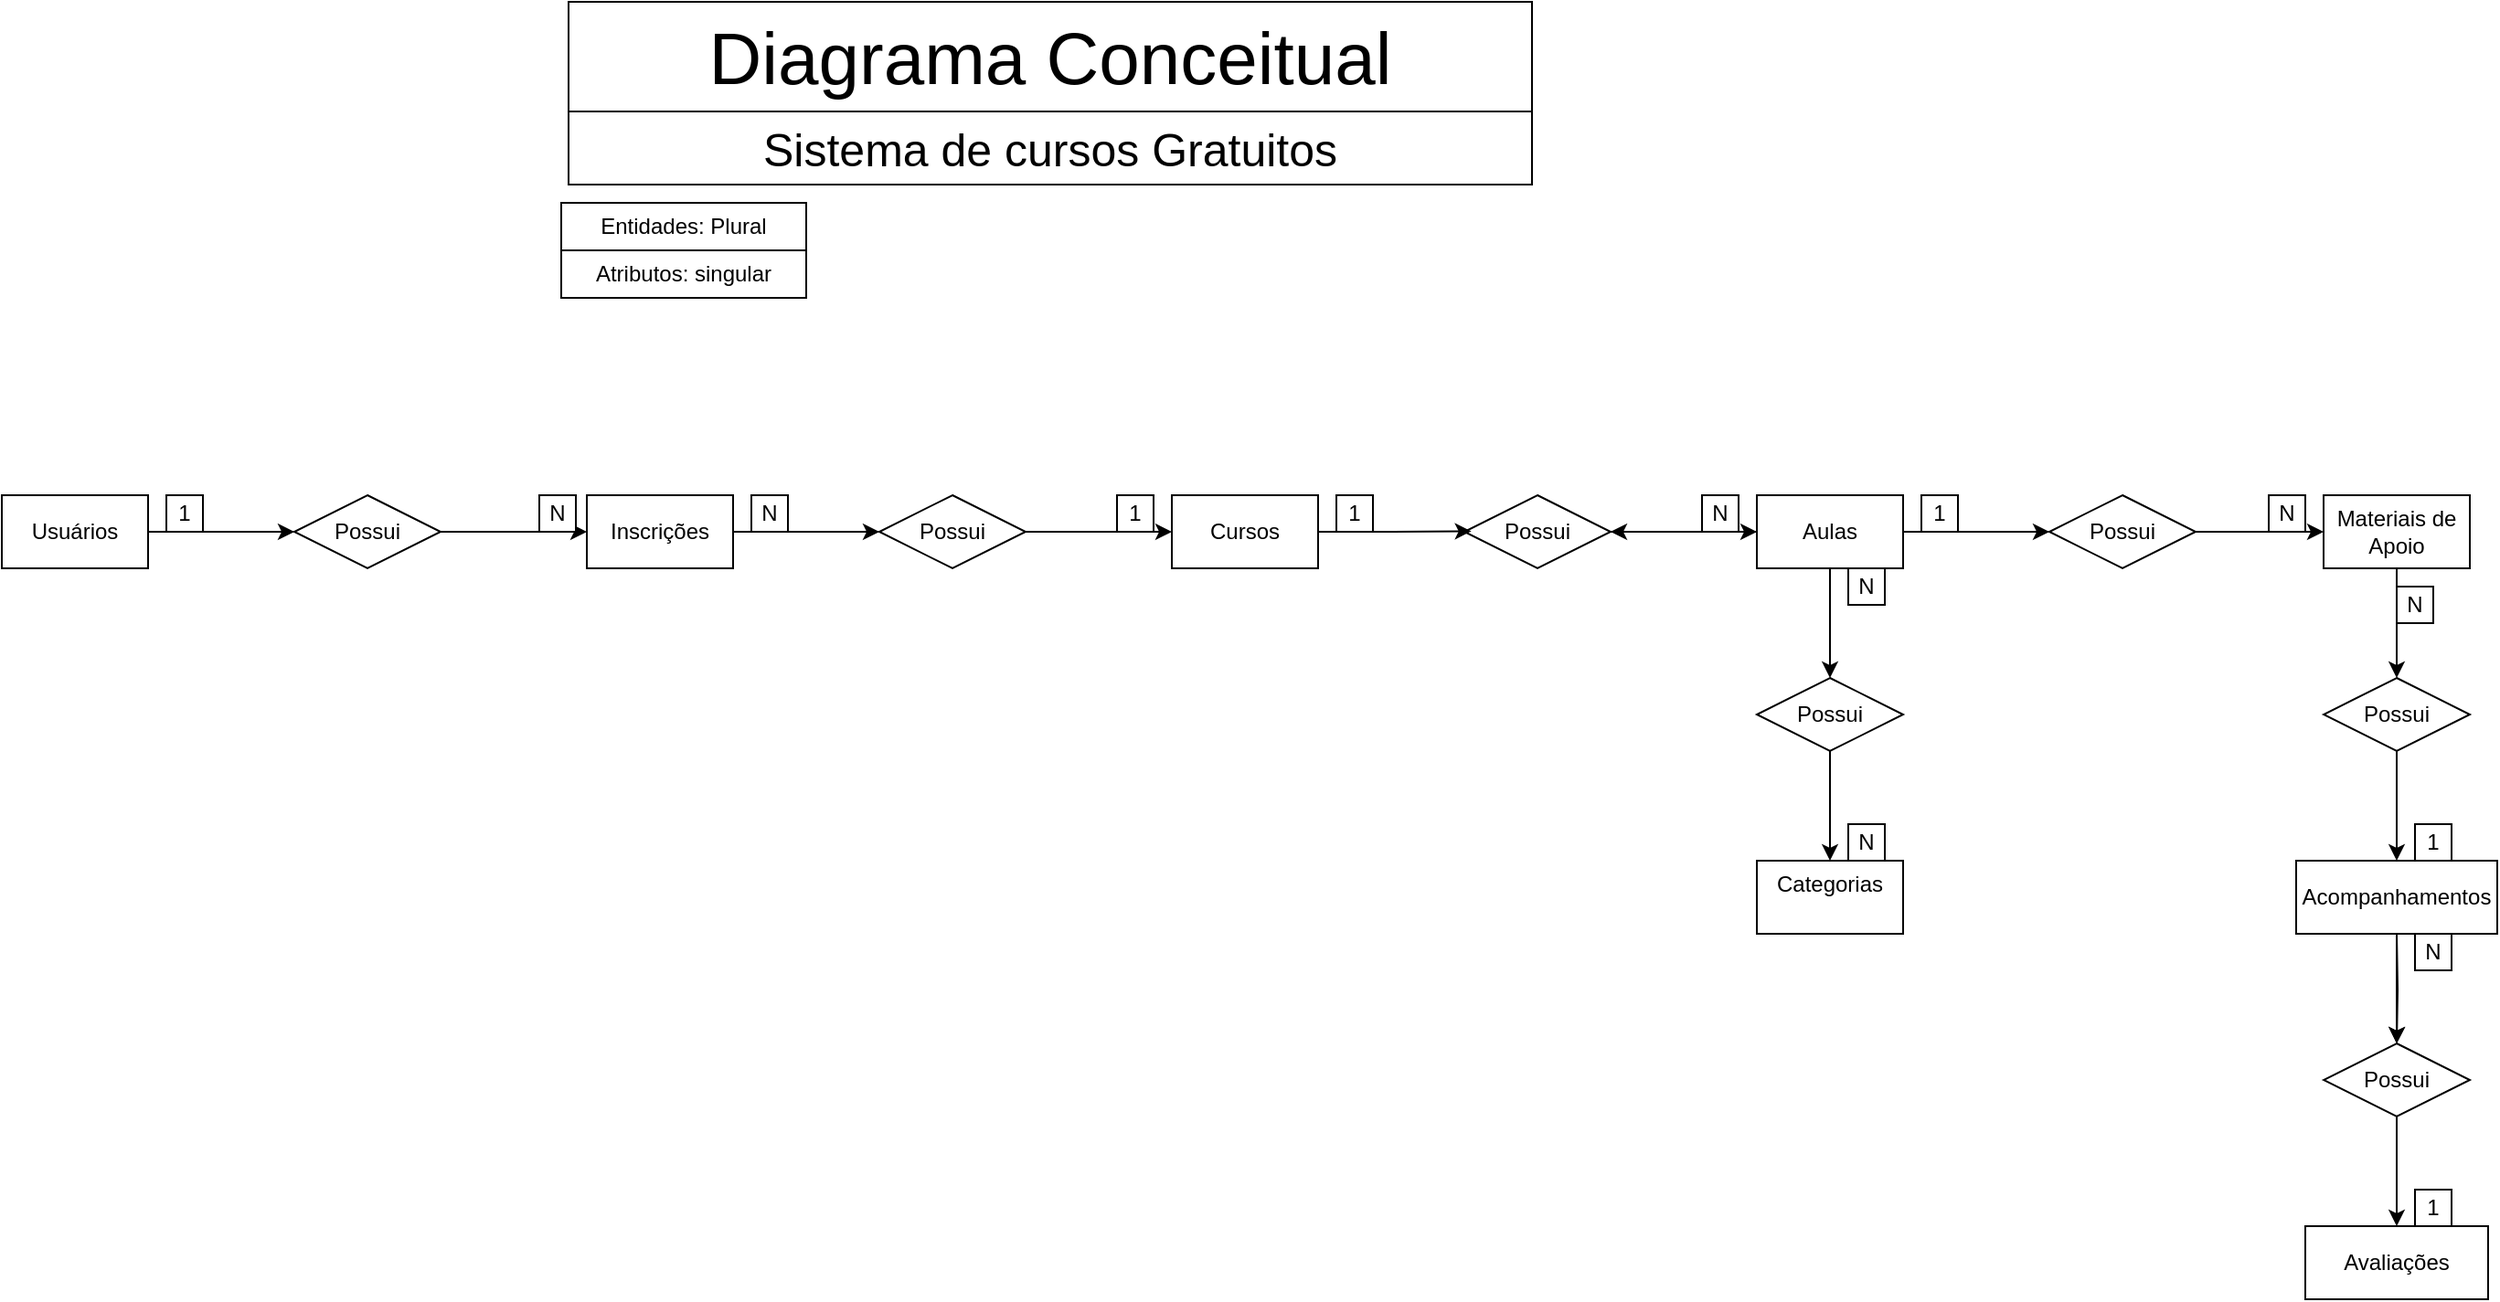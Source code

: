 <mxfile version="26.0.6" pages="2">
  <diagram name="Diagrama Conceitual" id="781ejBfI7QkxmxFO-EV-">
    <mxGraphModel dx="781" dy="1040" grid="1" gridSize="10" guides="1" tooltips="1" connect="1" arrows="1" fold="1" page="1" pageScale="1" pageWidth="827" pageHeight="1169" math="0" shadow="0">
      <root>
        <mxCell id="0" />
        <mxCell id="1" parent="0" />
        <mxCell id="MNKRTJBf1flkwHHpE60U-2" value="Diagrama Conceitual" style="rounded=0;whiteSpace=wrap;html=1;fontSize=40;" parent="1" vertex="1">
          <mxGeometry x="430" y="10" width="527" height="60" as="geometry" />
        </mxCell>
        <mxCell id="MNKRTJBf1flkwHHpE60U-3" value="Sistema de cursos Gratuitos" style="rounded=0;whiteSpace=wrap;html=1;fontSize=25;" parent="1" vertex="1">
          <mxGeometry x="430" y="70" width="527" height="40" as="geometry" />
        </mxCell>
        <mxCell id="MNKRTJBf1flkwHHpE60U-169" style="edgeStyle=orthogonalEdgeStyle;rounded=0;orthogonalLoop=1;jettySize=auto;html=1;exitX=1;exitY=0.5;exitDx=0;exitDy=0;entryX=0;entryY=0.5;entryDx=0;entryDy=0;fontFamily=Helvetica;fontSize=12;fontColor=default;" parent="1" source="MNKRTJBf1flkwHHpE60U-136" target="MNKRTJBf1flkwHHpE60U-137" edge="1">
          <mxGeometry relative="1" as="geometry" />
        </mxCell>
        <mxCell id="MNKRTJBf1flkwHHpE60U-136" value="Usuários" style="rounded=0;whiteSpace=wrap;html=1;strokeColor=default;align=center;verticalAlign=middle;fontFamily=Helvetica;fontSize=12;fontColor=default;fillColor=default;" parent="1" vertex="1">
          <mxGeometry x="120" y="280" width="80" height="40" as="geometry" />
        </mxCell>
        <mxCell id="MNKRTJBf1flkwHHpE60U-167" style="edgeStyle=orthogonalEdgeStyle;rounded=0;orthogonalLoop=1;jettySize=auto;html=1;exitX=1;exitY=0.5;exitDx=0;exitDy=0;entryX=0;entryY=0.5;entryDx=0;entryDy=0;fontFamily=Helvetica;fontSize=12;fontColor=default;" parent="1" source="MNKRTJBf1flkwHHpE60U-137" target="MNKRTJBf1flkwHHpE60U-140" edge="1">
          <mxGeometry relative="1" as="geometry" />
        </mxCell>
        <mxCell id="MNKRTJBf1flkwHHpE60U-137" value="Possui" style="rhombus;whiteSpace=wrap;html=1;rounded=0;strokeColor=default;align=center;verticalAlign=middle;fontFamily=Helvetica;fontSize=12;fontColor=default;fillColor=default;" parent="1" vertex="1">
          <mxGeometry x="280" y="280" width="80" height="40" as="geometry" />
        </mxCell>
        <mxCell id="MNKRTJBf1flkwHHpE60U-163" style="edgeStyle=orthogonalEdgeStyle;rounded=0;orthogonalLoop=1;jettySize=auto;html=1;exitX=1;exitY=0.5;exitDx=0;exitDy=0;fontFamily=Helvetica;fontSize=12;fontColor=default;" parent="1" source="MNKRTJBf1flkwHHpE60U-140" target="MNKRTJBf1flkwHHpE60U-141" edge="1">
          <mxGeometry relative="1" as="geometry" />
        </mxCell>
        <mxCell id="MNKRTJBf1flkwHHpE60U-140" value="Inscrições" style="rounded=0;whiteSpace=wrap;html=1;strokeColor=default;align=center;verticalAlign=middle;fontFamily=Helvetica;fontSize=12;fontColor=default;fillColor=default;" parent="1" vertex="1">
          <mxGeometry x="440" y="280" width="80" height="40" as="geometry" />
        </mxCell>
        <mxCell id="MNKRTJBf1flkwHHpE60U-164" style="edgeStyle=orthogonalEdgeStyle;rounded=0;orthogonalLoop=1;jettySize=auto;html=1;exitX=1;exitY=0.5;exitDx=0;exitDy=0;entryX=0;entryY=0.5;entryDx=0;entryDy=0;fontFamily=Helvetica;fontSize=12;fontColor=default;" parent="1" source="MNKRTJBf1flkwHHpE60U-141" target="MNKRTJBf1flkwHHpE60U-142" edge="1">
          <mxGeometry relative="1" as="geometry" />
        </mxCell>
        <mxCell id="MNKRTJBf1flkwHHpE60U-141" value="Possui" style="rhombus;whiteSpace=wrap;html=1;rounded=0;strokeColor=default;align=center;verticalAlign=middle;fontFamily=Helvetica;fontSize=12;fontColor=default;fillColor=default;" parent="1" vertex="1">
          <mxGeometry x="600" y="280" width="80" height="40" as="geometry" />
        </mxCell>
        <mxCell id="MNKRTJBf1flkwHHpE60U-142" value="Cursos" style="rounded=0;whiteSpace=wrap;html=1;strokeColor=default;align=center;verticalAlign=middle;fontFamily=Helvetica;fontSize=12;fontColor=default;fillColor=default;" parent="1" vertex="1">
          <mxGeometry x="760" y="280" width="80" height="40" as="geometry" />
        </mxCell>
        <mxCell id="MNKRTJBf1flkwHHpE60U-166" style="edgeStyle=orthogonalEdgeStyle;rounded=0;orthogonalLoop=1;jettySize=auto;html=1;exitX=1;exitY=0.5;exitDx=0;exitDy=0;entryX=0;entryY=0.5;entryDx=0;entryDy=0;fontFamily=Helvetica;fontSize=12;fontColor=default;" parent="1" source="MNKRTJBf1flkwHHpE60U-143" target="MNKRTJBf1flkwHHpE60U-144" edge="1">
          <mxGeometry relative="1" as="geometry" />
        </mxCell>
        <mxCell id="MNKRTJBf1flkwHHpE60U-143" value="Possui" style="rhombus;whiteSpace=wrap;html=1;rounded=0;strokeColor=default;align=center;verticalAlign=middle;fontFamily=Helvetica;fontSize=12;fontColor=default;fillColor=default;" parent="1" vertex="1">
          <mxGeometry x="920" y="280" width="80" height="40" as="geometry" />
        </mxCell>
        <mxCell id="nQkDw4dkLUDmOYY1TtM7-15" style="edgeStyle=orthogonalEdgeStyle;rounded=0;orthogonalLoop=1;jettySize=auto;html=1;exitX=1;exitY=0.5;exitDx=0;exitDy=0;entryX=0;entryY=0.5;entryDx=0;entryDy=0;fontFamily=Helvetica;fontSize=12;fontColor=default;" parent="1" source="MNKRTJBf1flkwHHpE60U-144" target="MNKRTJBf1flkwHHpE60U-190" edge="1">
          <mxGeometry relative="1" as="geometry" />
        </mxCell>
        <mxCell id="nQkDw4dkLUDmOYY1TtM7-51" style="edgeStyle=orthogonalEdgeStyle;rounded=0;orthogonalLoop=1;jettySize=auto;html=1;exitX=0.5;exitY=1;exitDx=0;exitDy=0;entryX=0.5;entryY=0;entryDx=0;entryDy=0;fontFamily=Helvetica;fontSize=12;fontColor=default;" parent="1" source="MNKRTJBf1flkwHHpE60U-144" target="nQkDw4dkLUDmOYY1TtM7-50" edge="1">
          <mxGeometry relative="1" as="geometry" />
        </mxCell>
        <mxCell id="nQkDw4dkLUDmOYY1TtM7-54" value="" style="edgeStyle=orthogonalEdgeStyle;rounded=0;orthogonalLoop=1;jettySize=auto;html=1;fontFamily=Helvetica;fontSize=12;fontColor=default;" parent="1" source="MNKRTJBf1flkwHHpE60U-144" target="MNKRTJBf1flkwHHpE60U-143" edge="1">
          <mxGeometry relative="1" as="geometry" />
        </mxCell>
        <mxCell id="MNKRTJBf1flkwHHpE60U-144" value="Aulas" style="rounded=0;whiteSpace=wrap;html=1;strokeColor=default;align=center;verticalAlign=middle;fontFamily=Helvetica;fontSize=12;fontColor=default;fillColor=default;" parent="1" vertex="1">
          <mxGeometry x="1080" y="280" width="80" height="40" as="geometry" />
        </mxCell>
        <mxCell id="MNKRTJBf1flkwHHpE60U-146" value="N" style="rounded=0;whiteSpace=wrap;html=1;strokeColor=default;align=center;verticalAlign=middle;fontFamily=Helvetica;fontSize=12;fontColor=default;fillColor=default;" parent="1" vertex="1">
          <mxGeometry x="530" y="280" width="20" height="20" as="geometry" />
        </mxCell>
        <mxCell id="MNKRTJBf1flkwHHpE60U-147" value="1" style="rounded=0;whiteSpace=wrap;html=1;strokeColor=default;align=center;verticalAlign=middle;fontFamily=Helvetica;fontSize=12;fontColor=default;fillColor=default;" parent="1" vertex="1">
          <mxGeometry x="210" y="280" width="20" height="20" as="geometry" />
        </mxCell>
        <mxCell id="MNKRTJBf1flkwHHpE60U-148" value="N" style="rounded=0;whiteSpace=wrap;html=1;strokeColor=default;align=center;verticalAlign=middle;fontFamily=Helvetica;fontSize=12;fontColor=default;fillColor=default;" parent="1" vertex="1">
          <mxGeometry x="414" y="280" width="20" height="20" as="geometry" />
        </mxCell>
        <mxCell id="MNKRTJBf1flkwHHpE60U-149" value="1" style="rounded=0;whiteSpace=wrap;html=1;strokeColor=default;align=center;verticalAlign=middle;fontFamily=Helvetica;fontSize=12;fontColor=default;fillColor=default;" parent="1" vertex="1">
          <mxGeometry x="730" y="280" width="20" height="20" as="geometry" />
        </mxCell>
        <mxCell id="MNKRTJBf1flkwHHpE60U-150" value="1" style="rounded=0;whiteSpace=wrap;html=1;strokeColor=default;align=center;verticalAlign=middle;fontFamily=Helvetica;fontSize=12;fontColor=default;fillColor=default;" parent="1" vertex="1">
          <mxGeometry x="850" y="280" width="20" height="20" as="geometry" />
        </mxCell>
        <mxCell id="MNKRTJBf1flkwHHpE60U-152" value="N" style="rounded=0;whiteSpace=wrap;html=1;strokeColor=default;align=center;verticalAlign=middle;fontFamily=Helvetica;fontSize=12;fontColor=default;fillColor=default;" parent="1" vertex="1">
          <mxGeometry x="1050" y="280" width="20" height="20" as="geometry" />
        </mxCell>
        <mxCell id="MNKRTJBf1flkwHHpE60U-165" style="edgeStyle=orthogonalEdgeStyle;rounded=0;orthogonalLoop=1;jettySize=auto;html=1;exitX=1;exitY=0.5;exitDx=0;exitDy=0;entryX=0.048;entryY=0.493;entryDx=0;entryDy=0;entryPerimeter=0;fontFamily=Helvetica;fontSize=12;fontColor=default;" parent="1" source="MNKRTJBf1flkwHHpE60U-142" target="MNKRTJBf1flkwHHpE60U-143" edge="1">
          <mxGeometry relative="1" as="geometry" />
        </mxCell>
        <mxCell id="nQkDw4dkLUDmOYY1TtM7-16" style="edgeStyle=orthogonalEdgeStyle;rounded=0;orthogonalLoop=1;jettySize=auto;html=1;exitX=1;exitY=0.5;exitDx=0;exitDy=0;fontFamily=Helvetica;fontSize=12;fontColor=default;" parent="1" source="MNKRTJBf1flkwHHpE60U-190" target="MNKRTJBf1flkwHHpE60U-191" edge="1">
          <mxGeometry relative="1" as="geometry" />
        </mxCell>
        <mxCell id="MNKRTJBf1flkwHHpE60U-190" value="Possui" style="rhombus;whiteSpace=wrap;html=1;rounded=0;strokeColor=default;align=center;verticalAlign=middle;fontFamily=Helvetica;fontSize=12;fontColor=default;fillColor=default;" parent="1" vertex="1">
          <mxGeometry x="1240" y="280" width="80" height="40" as="geometry" />
        </mxCell>
        <mxCell id="nQkDw4dkLUDmOYY1TtM7-41" style="edgeStyle=orthogonalEdgeStyle;rounded=0;orthogonalLoop=1;jettySize=auto;html=1;exitX=0.5;exitY=1;exitDx=0;exitDy=0;entryX=0.5;entryY=0;entryDx=0;entryDy=0;fontFamily=Helvetica;fontSize=12;fontColor=default;" parent="1" source="MNKRTJBf1flkwHHpE60U-191" target="nQkDw4dkLUDmOYY1TtM7-29" edge="1">
          <mxGeometry relative="1" as="geometry" />
        </mxCell>
        <mxCell id="MNKRTJBf1flkwHHpE60U-191" value="Materiais de Apoio" style="rounded=0;whiteSpace=wrap;html=1;strokeColor=default;align=center;verticalAlign=middle;fontFamily=Helvetica;fontSize=12;fontColor=default;fillColor=default;" parent="1" vertex="1">
          <mxGeometry x="1390" y="280" width="80" height="40" as="geometry" />
        </mxCell>
        <mxCell id="nQkDw4dkLUDmOYY1TtM7-1" value="Entidades: Plural" style="whiteSpace=wrap;html=1;align=center;" parent="1" vertex="1">
          <mxGeometry x="426" y="120" width="134" height="26" as="geometry" />
        </mxCell>
        <mxCell id="nQkDw4dkLUDmOYY1TtM7-2" value="Atributos: singular" style="whiteSpace=wrap;html=1;align=center;" parent="1" vertex="1">
          <mxGeometry x="426" y="146" width="134" height="26" as="geometry" />
        </mxCell>
        <mxCell id="nQkDw4dkLUDmOYY1TtM7-42" style="edgeStyle=orthogonalEdgeStyle;rounded=0;orthogonalLoop=1;jettySize=auto;html=1;exitX=0.5;exitY=1;exitDx=0;exitDy=0;fontFamily=Helvetica;fontSize=12;fontColor=default;" parent="1" target="nQkDw4dkLUDmOYY1TtM7-34" edge="1">
          <mxGeometry relative="1" as="geometry">
            <mxPoint x="1430" y="520" as="sourcePoint" />
          </mxGeometry>
        </mxCell>
        <mxCell id="nQkDw4dkLUDmOYY1TtM7-28" style="edgeStyle=orthogonalEdgeStyle;rounded=0;orthogonalLoop=1;jettySize=auto;html=1;exitX=0.5;exitY=1;exitDx=0;exitDy=0;entryX=0.5;entryY=0;entryDx=0;entryDy=0;fontFamily=Helvetica;fontSize=12;fontColor=default;" parent="1" source="nQkDw4dkLUDmOYY1TtM7-29" edge="1">
          <mxGeometry relative="1" as="geometry">
            <mxPoint x="1430" y="480" as="targetPoint" />
          </mxGeometry>
        </mxCell>
        <mxCell id="nQkDw4dkLUDmOYY1TtM7-29" value="Possui" style="rhombus;whiteSpace=wrap;html=1;rounded=0;strokeColor=default;align=center;verticalAlign=middle;fontFamily=Helvetica;fontSize=12;fontColor=default;fillColor=default;" parent="1" vertex="1">
          <mxGeometry x="1390" y="380" width="80" height="40" as="geometry" />
        </mxCell>
        <mxCell id="nQkDw4dkLUDmOYY1TtM7-30" value="1" style="rounded=0;whiteSpace=wrap;html=1;strokeColor=default;align=center;verticalAlign=middle;fontFamily=Helvetica;fontSize=12;fontColor=default;fillColor=default;" parent="1" vertex="1">
          <mxGeometry x="1440" y="460" width="20" height="20" as="geometry" />
        </mxCell>
        <mxCell id="nQkDw4dkLUDmOYY1TtM7-32" value="Acompanhamentos" style="rounded=0;whiteSpace=wrap;html=1;strokeColor=default;align=center;verticalAlign=middle;fontFamily=Helvetica;fontSize=12;fontColor=default;fillColor=default;" parent="1" vertex="1">
          <mxGeometry x="1375" y="480" width="110" height="40" as="geometry" />
        </mxCell>
        <mxCell id="nQkDw4dkLUDmOYY1TtM7-37" value="Avaliações" style="rounded=0;whiteSpace=wrap;html=1;strokeColor=default;align=center;verticalAlign=middle;fontFamily=Helvetica;fontSize=12;fontColor=default;fillColor=default;" parent="1" vertex="1">
          <mxGeometry x="1380" y="680" width="100" height="40" as="geometry" />
        </mxCell>
        <mxCell id="nQkDw4dkLUDmOYY1TtM7-43" value="1" style="rounded=0;whiteSpace=wrap;html=1;strokeColor=default;align=center;verticalAlign=middle;fontFamily=Helvetica;fontSize=12;fontColor=default;fillColor=default;" parent="1" vertex="1">
          <mxGeometry x="1170" y="280" width="20" height="20" as="geometry" />
        </mxCell>
        <mxCell id="nQkDw4dkLUDmOYY1TtM7-44" value="N" style="rounded=0;whiteSpace=wrap;html=1;strokeColor=default;align=center;verticalAlign=middle;fontFamily=Helvetica;fontSize=12;fontColor=default;fillColor=default;" parent="1" vertex="1">
          <mxGeometry x="1360" y="280" width="20" height="20" as="geometry" />
        </mxCell>
        <mxCell id="nQkDw4dkLUDmOYY1TtM7-45" value="N" style="rounded=0;whiteSpace=wrap;html=1;strokeColor=default;align=center;verticalAlign=middle;fontFamily=Helvetica;fontSize=12;fontColor=default;fillColor=default;" parent="1" vertex="1">
          <mxGeometry x="1430" y="330" width="20" height="20" as="geometry" />
        </mxCell>
        <mxCell id="nQkDw4dkLUDmOYY1TtM7-47" value="" style="edgeStyle=orthogonalEdgeStyle;rounded=0;orthogonalLoop=1;jettySize=auto;html=1;exitX=0.5;exitY=1;exitDx=0;exitDy=0;entryX=0.5;entryY=0;entryDx=0;entryDy=0;fontFamily=Helvetica;fontSize=12;fontColor=default;" parent="1" source="nQkDw4dkLUDmOYY1TtM7-32" target="nQkDw4dkLUDmOYY1TtM7-34" edge="1">
          <mxGeometry relative="1" as="geometry">
            <mxPoint x="1430" y="520" as="sourcePoint" />
            <mxPoint x="1420" y="740" as="targetPoint" />
          </mxGeometry>
        </mxCell>
        <mxCell id="nQkDw4dkLUDmOYY1TtM7-49" style="edgeStyle=orthogonalEdgeStyle;rounded=0;orthogonalLoop=1;jettySize=auto;html=1;exitX=0.5;exitY=1;exitDx=0;exitDy=0;entryX=0.5;entryY=0;entryDx=0;entryDy=0;fontFamily=Helvetica;fontSize=12;fontColor=default;" parent="1" source="nQkDw4dkLUDmOYY1TtM7-34" target="nQkDw4dkLUDmOYY1TtM7-37" edge="1">
          <mxGeometry relative="1" as="geometry" />
        </mxCell>
        <mxCell id="nQkDw4dkLUDmOYY1TtM7-34" value="Possui" style="rhombus;whiteSpace=wrap;html=1;rounded=0;strokeColor=default;align=center;verticalAlign=middle;fontFamily=Helvetica;fontSize=12;fontColor=default;fillColor=default;" parent="1" vertex="1">
          <mxGeometry x="1390" y="580" width="80" height="40" as="geometry" />
        </mxCell>
        <mxCell id="nQkDw4dkLUDmOYY1TtM7-53" style="edgeStyle=orthogonalEdgeStyle;rounded=0;orthogonalLoop=1;jettySize=auto;html=1;exitX=0.5;exitY=1;exitDx=0;exitDy=0;entryX=0.5;entryY=0;entryDx=0;entryDy=0;fontFamily=Helvetica;fontSize=12;fontColor=default;" parent="1" source="nQkDw4dkLUDmOYY1TtM7-50" target="nQkDw4dkLUDmOYY1TtM7-52" edge="1">
          <mxGeometry relative="1" as="geometry" />
        </mxCell>
        <mxCell id="nQkDw4dkLUDmOYY1TtM7-50" value="Possui" style="rhombus;whiteSpace=wrap;html=1;rounded=0;strokeColor=default;align=center;verticalAlign=middle;fontFamily=Helvetica;fontSize=12;fontColor=default;fillColor=default;" parent="1" vertex="1">
          <mxGeometry x="1080" y="380" width="80" height="40" as="geometry" />
        </mxCell>
        <mxCell id="nQkDw4dkLUDmOYY1TtM7-52" value="Categorias&lt;div&gt;&lt;br&gt;&lt;/div&gt;" style="rounded=0;whiteSpace=wrap;html=1;strokeColor=default;align=center;verticalAlign=middle;fontFamily=Helvetica;fontSize=12;fontColor=default;fillColor=default;" parent="1" vertex="1">
          <mxGeometry x="1080" y="480" width="80" height="40" as="geometry" />
        </mxCell>
        <mxCell id="nQkDw4dkLUDmOYY1TtM7-56" value="N" style="rounded=0;whiteSpace=wrap;html=1;strokeColor=default;align=center;verticalAlign=middle;fontFamily=Helvetica;fontSize=12;fontColor=default;fillColor=default;" parent="1" vertex="1">
          <mxGeometry x="1130" y="320" width="20" height="20" as="geometry" />
        </mxCell>
        <mxCell id="nQkDw4dkLUDmOYY1TtM7-57" value="N" style="rounded=0;whiteSpace=wrap;html=1;strokeColor=default;align=center;verticalAlign=middle;fontFamily=Helvetica;fontSize=12;fontColor=default;fillColor=default;" parent="1" vertex="1">
          <mxGeometry x="1130" y="460" width="20" height="20" as="geometry" />
        </mxCell>
        <mxCell id="nQkDw4dkLUDmOYY1TtM7-58" value="N" style="rounded=0;whiteSpace=wrap;html=1;strokeColor=default;align=center;verticalAlign=middle;fontFamily=Helvetica;fontSize=12;fontColor=default;fillColor=default;" parent="1" vertex="1">
          <mxGeometry x="1440" y="520" width="20" height="20" as="geometry" />
        </mxCell>
        <mxCell id="nQkDw4dkLUDmOYY1TtM7-59" value="1" style="rounded=0;whiteSpace=wrap;html=1;strokeColor=default;align=center;verticalAlign=middle;fontFamily=Helvetica;fontSize=12;fontColor=default;fillColor=default;" parent="1" vertex="1">
          <mxGeometry x="1440" y="660" width="20" height="20" as="geometry" />
        </mxCell>
      </root>
    </mxGraphModel>
  </diagram>
  <diagram id="i2UmfJLlI3C5iF7xfJlp" name="Diagrama Logico">
    <mxGraphModel dx="1434" dy="1907" grid="1" gridSize="10" guides="1" tooltips="1" connect="1" arrows="1" fold="1" page="1" pageScale="1" pageWidth="827" pageHeight="1169" math="0" shadow="0">
      <root>
        <mxCell id="0" />
        <mxCell id="1" parent="0" />
        <mxCell id="w6_f8A2YfbfkkxnmiwTW-1" value="Diagrama Logico" style="rounded=0;whiteSpace=wrap;html=1;strokeColor=default;align=center;verticalAlign=middle;fontFamily=Helvetica;fontSize=40;fontColor=default;fillColor=default;" parent="1" vertex="1">
          <mxGeometry x="720" y="-600" width="574" height="60" as="geometry" />
        </mxCell>
        <mxCell id="J3-cazSAsBlKGTh-gIt5-1" value="Sistema de cursos Gratuitos" style="rounded=0;whiteSpace=wrap;html=1;strokeColor=default;align=center;verticalAlign=middle;fontFamily=Helvetica;fontSize=25;fontColor=default;fillColor=default;" parent="1" vertex="1">
          <mxGeometry x="720" y="-540" width="574" height="40" as="geometry" />
        </mxCell>
        <mxCell id="bRP489uLII-2758oDZJW-1" value="Categorias" style="shape=table;startSize=30;container=1;collapsible=1;childLayout=tableLayout;fixedRows=1;rowLines=0;fontStyle=1;align=center;resizeLast=1;html=1;rounded=0;strokeColor=default;verticalAlign=middle;fontFamily=Helvetica;fontSize=12;fontColor=default;fillColor=default;" parent="1" vertex="1">
          <mxGeometry x="90" y="320" width="193" height="120" as="geometry" />
        </mxCell>
        <mxCell id="bRP489uLII-2758oDZJW-2" value="" style="shape=tableRow;horizontal=0;startSize=0;swimlaneHead=0;swimlaneBody=0;fillColor=none;collapsible=0;dropTarget=0;points=[[0,0.5],[1,0.5]];portConstraint=eastwest;top=0;left=0;right=0;bottom=1;rounded=0;strokeColor=default;align=center;verticalAlign=middle;fontFamily=Helvetica;fontSize=12;fontColor=default;" parent="bRP489uLII-2758oDZJW-1" vertex="1">
          <mxGeometry y="30" width="193" height="30" as="geometry" />
        </mxCell>
        <mxCell id="bRP489uLII-2758oDZJW-3" value="PK" style="shape=partialRectangle;connectable=0;fillColor=none;top=0;left=0;bottom=0;right=0;fontStyle=1;overflow=hidden;whiteSpace=wrap;html=1;rounded=0;strokeColor=default;align=center;verticalAlign=middle;fontFamily=Helvetica;fontSize=12;fontColor=default;" parent="bRP489uLII-2758oDZJW-2" vertex="1">
          <mxGeometry width="30" height="30" as="geometry">
            <mxRectangle width="30" height="30" as="alternateBounds" />
          </mxGeometry>
        </mxCell>
        <mxCell id="bRP489uLII-2758oDZJW-4" value="id_categoria : INT" style="shape=partialRectangle;connectable=0;fillColor=none;top=0;left=0;bottom=0;right=0;align=left;spacingLeft=6;fontStyle=5;overflow=hidden;whiteSpace=wrap;html=1;rounded=0;strokeColor=default;verticalAlign=middle;fontFamily=Helvetica;fontSize=12;fontColor=default;" parent="bRP489uLII-2758oDZJW-2" vertex="1">
          <mxGeometry x="30" width="163" height="30" as="geometry">
            <mxRectangle width="163" height="30" as="alternateBounds" />
          </mxGeometry>
        </mxCell>
        <mxCell id="bRP489uLII-2758oDZJW-5" value="" style="shape=tableRow;horizontal=0;startSize=0;swimlaneHead=0;swimlaneBody=0;fillColor=none;collapsible=0;dropTarget=0;points=[[0,0.5],[1,0.5]];portConstraint=eastwest;top=0;left=0;right=0;bottom=0;rounded=0;strokeColor=default;align=center;verticalAlign=middle;fontFamily=Helvetica;fontSize=12;fontColor=default;" parent="bRP489uLII-2758oDZJW-1" vertex="1">
          <mxGeometry y="60" width="193" height="30" as="geometry" />
        </mxCell>
        <mxCell id="bRP489uLII-2758oDZJW-6" value="" style="shape=partialRectangle;connectable=0;fillColor=none;top=0;left=0;bottom=0;right=0;editable=1;overflow=hidden;whiteSpace=wrap;html=1;rounded=0;strokeColor=default;align=center;verticalAlign=middle;fontFamily=Helvetica;fontSize=12;fontColor=default;" parent="bRP489uLII-2758oDZJW-5" vertex="1">
          <mxGeometry width="30" height="30" as="geometry">
            <mxRectangle width="30" height="30" as="alternateBounds" />
          </mxGeometry>
        </mxCell>
        <mxCell id="bRP489uLII-2758oDZJW-7" value="nome: NVARCHAR(MAX)" style="shape=partialRectangle;connectable=0;fillColor=none;top=0;left=0;bottom=0;right=0;align=left;spacingLeft=6;overflow=hidden;whiteSpace=wrap;html=1;rounded=0;strokeColor=default;verticalAlign=middle;fontFamily=Helvetica;fontSize=12;fontColor=default;" parent="bRP489uLII-2758oDZJW-5" vertex="1">
          <mxGeometry x="30" width="163" height="30" as="geometry">
            <mxRectangle width="163" height="30" as="alternateBounds" />
          </mxGeometry>
        </mxCell>
        <mxCell id="bRP489uLII-2758oDZJW-8" value="" style="shape=tableRow;horizontal=0;startSize=0;swimlaneHead=0;swimlaneBody=0;fillColor=none;collapsible=0;dropTarget=0;points=[[0,0.5],[1,0.5]];portConstraint=eastwest;top=0;left=0;right=0;bottom=0;rounded=0;strokeColor=default;align=center;verticalAlign=middle;fontFamily=Helvetica;fontSize=12;fontColor=default;" parent="bRP489uLII-2758oDZJW-1" vertex="1">
          <mxGeometry y="90" width="193" height="30" as="geometry" />
        </mxCell>
        <mxCell id="bRP489uLII-2758oDZJW-9" value="" style="shape=partialRectangle;connectable=0;fillColor=none;top=0;left=0;bottom=0;right=0;editable=1;overflow=hidden;whiteSpace=wrap;html=1;rounded=0;strokeColor=default;align=center;verticalAlign=middle;fontFamily=Helvetica;fontSize=12;fontColor=default;" parent="bRP489uLII-2758oDZJW-8" vertex="1">
          <mxGeometry width="30" height="30" as="geometry">
            <mxRectangle width="30" height="30" as="alternateBounds" />
          </mxGeometry>
        </mxCell>
        <mxCell id="bRP489uLII-2758oDZJW-10" value="descrição: TEXT" style="shape=partialRectangle;connectable=0;fillColor=none;top=0;left=0;bottom=0;right=0;align=left;spacingLeft=6;overflow=hidden;whiteSpace=wrap;html=1;rounded=0;strokeColor=default;verticalAlign=middle;fontFamily=Helvetica;fontSize=12;fontColor=default;" parent="bRP489uLII-2758oDZJW-8" vertex="1">
          <mxGeometry x="30" width="163" height="30" as="geometry">
            <mxRectangle width="163" height="30" as="alternateBounds" />
          </mxGeometry>
        </mxCell>
        <mxCell id="bRP489uLII-2758oDZJW-14" value="Usuarios" style="shape=table;startSize=30;container=1;collapsible=1;childLayout=tableLayout;fixedRows=1;rowLines=0;fontStyle=1;align=center;resizeLast=1;html=1;rounded=0;strokeColor=default;verticalAlign=middle;fontFamily=Helvetica;fontSize=12;fontColor=default;fillColor=default;" parent="1" vertex="1">
          <mxGeometry x="380" y="420" width="260" height="210" as="geometry" />
        </mxCell>
        <mxCell id="bRP489uLII-2758oDZJW-15" value="" style="shape=tableRow;horizontal=0;startSize=0;swimlaneHead=0;swimlaneBody=0;fillColor=none;collapsible=0;dropTarget=0;points=[[0,0.5],[1,0.5]];portConstraint=eastwest;top=0;left=0;right=0;bottom=1;rounded=0;strokeColor=default;align=center;verticalAlign=middle;fontFamily=Helvetica;fontSize=12;fontColor=default;" parent="bRP489uLII-2758oDZJW-14" vertex="1">
          <mxGeometry y="30" width="260" height="30" as="geometry" />
        </mxCell>
        <mxCell id="bRP489uLII-2758oDZJW-16" value="PK" style="shape=partialRectangle;connectable=0;fillColor=none;top=0;left=0;bottom=0;right=0;fontStyle=1;overflow=hidden;whiteSpace=wrap;html=1;rounded=0;strokeColor=default;align=center;verticalAlign=middle;fontFamily=Helvetica;fontSize=12;fontColor=default;" parent="bRP489uLII-2758oDZJW-15" vertex="1">
          <mxGeometry width="30" height="30" as="geometry">
            <mxRectangle width="30" height="30" as="alternateBounds" />
          </mxGeometry>
        </mxCell>
        <mxCell id="bRP489uLII-2758oDZJW-17" value="id_usuario : INT" style="shape=partialRectangle;connectable=0;fillColor=none;top=0;left=0;bottom=0;right=0;align=left;spacingLeft=6;fontStyle=5;overflow=hidden;whiteSpace=wrap;html=1;rounded=0;strokeColor=default;verticalAlign=middle;fontFamily=Helvetica;fontSize=12;fontColor=default;" parent="bRP489uLII-2758oDZJW-15" vertex="1">
          <mxGeometry x="30" width="230" height="30" as="geometry">
            <mxRectangle width="230" height="30" as="alternateBounds" />
          </mxGeometry>
        </mxCell>
        <mxCell id="bRP489uLII-2758oDZJW-18" value="" style="shape=tableRow;horizontal=0;startSize=0;swimlaneHead=0;swimlaneBody=0;fillColor=none;collapsible=0;dropTarget=0;points=[[0,0.5],[1,0.5]];portConstraint=eastwest;top=0;left=0;right=0;bottom=0;rounded=0;strokeColor=default;align=center;verticalAlign=middle;fontFamily=Helvetica;fontSize=12;fontColor=default;" parent="bRP489uLII-2758oDZJW-14" vertex="1">
          <mxGeometry y="60" width="260" height="30" as="geometry" />
        </mxCell>
        <mxCell id="bRP489uLII-2758oDZJW-19" value="" style="shape=partialRectangle;connectable=0;fillColor=none;top=0;left=0;bottom=0;right=0;editable=1;overflow=hidden;whiteSpace=wrap;html=1;rounded=0;strokeColor=default;align=center;verticalAlign=middle;fontFamily=Helvetica;fontSize=12;fontColor=default;" parent="bRP489uLII-2758oDZJW-18" vertex="1">
          <mxGeometry width="30" height="30" as="geometry">
            <mxRectangle width="30" height="30" as="alternateBounds" />
          </mxGeometry>
        </mxCell>
        <mxCell id="bRP489uLII-2758oDZJW-20" value="nome: NVARCHAR(MAX)" style="shape=partialRectangle;connectable=0;fillColor=none;top=0;left=0;bottom=0;right=0;align=left;spacingLeft=6;overflow=hidden;whiteSpace=wrap;html=1;rounded=0;strokeColor=default;verticalAlign=middle;fontFamily=Helvetica;fontSize=12;fontColor=default;" parent="bRP489uLII-2758oDZJW-18" vertex="1">
          <mxGeometry x="30" width="230" height="30" as="geometry">
            <mxRectangle width="230" height="30" as="alternateBounds" />
          </mxGeometry>
        </mxCell>
        <mxCell id="bRP489uLII-2758oDZJW-21" value="" style="shape=tableRow;horizontal=0;startSize=0;swimlaneHead=0;swimlaneBody=0;fillColor=none;collapsible=0;dropTarget=0;points=[[0,0.5],[1,0.5]];portConstraint=eastwest;top=0;left=0;right=0;bottom=0;rounded=0;strokeColor=default;align=center;verticalAlign=middle;fontFamily=Helvetica;fontSize=12;fontColor=default;" parent="bRP489uLII-2758oDZJW-14" vertex="1">
          <mxGeometry y="90" width="260" height="30" as="geometry" />
        </mxCell>
        <mxCell id="bRP489uLII-2758oDZJW-22" value="" style="shape=partialRectangle;connectable=0;fillColor=none;top=0;left=0;bottom=0;right=0;editable=1;overflow=hidden;whiteSpace=wrap;html=1;rounded=0;strokeColor=default;align=center;verticalAlign=middle;fontFamily=Helvetica;fontSize=12;fontColor=default;" parent="bRP489uLII-2758oDZJW-21" vertex="1">
          <mxGeometry width="30" height="30" as="geometry">
            <mxRectangle width="30" height="30" as="alternateBounds" />
          </mxGeometry>
        </mxCell>
        <mxCell id="bRP489uLII-2758oDZJW-23" value="email: NVARCHAR(MAX)" style="shape=partialRectangle;connectable=0;fillColor=none;top=0;left=0;bottom=0;right=0;align=left;spacingLeft=6;overflow=hidden;whiteSpace=wrap;html=1;rounded=0;strokeColor=default;verticalAlign=middle;fontFamily=Helvetica;fontSize=12;fontColor=default;" parent="bRP489uLII-2758oDZJW-21" vertex="1">
          <mxGeometry x="30" width="230" height="30" as="geometry">
            <mxRectangle width="230" height="30" as="alternateBounds" />
          </mxGeometry>
        </mxCell>
        <mxCell id="bRP489uLII-2758oDZJW-24" value="" style="shape=tableRow;horizontal=0;startSize=0;swimlaneHead=0;swimlaneBody=0;fillColor=none;collapsible=0;dropTarget=0;points=[[0,0.5],[1,0.5]];portConstraint=eastwest;top=0;left=0;right=0;bottom=0;rounded=0;strokeColor=default;align=center;verticalAlign=middle;fontFamily=Helvetica;fontSize=12;fontColor=default;" parent="bRP489uLII-2758oDZJW-14" vertex="1">
          <mxGeometry y="120" width="260" height="30" as="geometry" />
        </mxCell>
        <mxCell id="bRP489uLII-2758oDZJW-25" value="" style="shape=partialRectangle;connectable=0;fillColor=none;top=0;left=0;bottom=0;right=0;editable=1;overflow=hidden;whiteSpace=wrap;html=1;rounded=0;strokeColor=default;align=center;verticalAlign=middle;fontFamily=Helvetica;fontSize=12;fontColor=default;" parent="bRP489uLII-2758oDZJW-24" vertex="1">
          <mxGeometry width="30" height="30" as="geometry">
            <mxRectangle width="30" height="30" as="alternateBounds" />
          </mxGeometry>
        </mxCell>
        <mxCell id="bRP489uLII-2758oDZJW-26" value="senha: NVARCHAR(MAX)" style="shape=partialRectangle;connectable=0;fillColor=none;top=0;left=0;bottom=0;right=0;align=left;spacingLeft=6;overflow=hidden;whiteSpace=wrap;html=1;rounded=0;strokeColor=default;verticalAlign=middle;fontFamily=Helvetica;fontSize=12;fontColor=default;" parent="bRP489uLII-2758oDZJW-24" vertex="1">
          <mxGeometry x="30" width="230" height="30" as="geometry">
            <mxRectangle width="230" height="30" as="alternateBounds" />
          </mxGeometry>
        </mxCell>
        <mxCell id="bRP489uLII-2758oDZJW-27" value="" style="shape=tableRow;horizontal=0;startSize=0;swimlaneHead=0;swimlaneBody=0;fillColor=none;collapsible=0;dropTarget=0;points=[[0,0.5],[1,0.5]];portConstraint=eastwest;top=0;left=0;right=0;bottom=0;rounded=0;strokeColor=default;align=center;verticalAlign=middle;fontFamily=Helvetica;fontSize=12;fontColor=default;" parent="bRP489uLII-2758oDZJW-14" vertex="1">
          <mxGeometry y="150" width="260" height="30" as="geometry" />
        </mxCell>
        <mxCell id="bRP489uLII-2758oDZJW-28" value="" style="shape=partialRectangle;connectable=0;fillColor=none;top=0;left=0;bottom=0;right=0;editable=1;overflow=hidden;whiteSpace=wrap;html=1;rounded=0;strokeColor=default;align=center;verticalAlign=middle;fontFamily=Helvetica;fontSize=12;fontColor=default;" parent="bRP489uLII-2758oDZJW-27" vertex="1">
          <mxGeometry width="30" height="30" as="geometry">
            <mxRectangle width="30" height="30" as="alternateBounds" />
          </mxGeometry>
        </mxCell>
        <mxCell id="bRP489uLII-2758oDZJW-29" value="data_nascimento: DATE" style="shape=partialRectangle;connectable=0;fillColor=none;top=0;left=0;bottom=0;right=0;align=left;spacingLeft=6;overflow=hidden;whiteSpace=wrap;html=1;rounded=0;strokeColor=default;verticalAlign=middle;fontFamily=Helvetica;fontSize=12;fontColor=default;" parent="bRP489uLII-2758oDZJW-27" vertex="1">
          <mxGeometry x="30" width="230" height="30" as="geometry">
            <mxRectangle width="230" height="30" as="alternateBounds" />
          </mxGeometry>
        </mxCell>
        <mxCell id="bRP489uLII-2758oDZJW-30" value="" style="shape=tableRow;horizontal=0;startSize=0;swimlaneHead=0;swimlaneBody=0;fillColor=none;collapsible=0;dropTarget=0;points=[[0,0.5],[1,0.5]];portConstraint=eastwest;top=0;left=0;right=0;bottom=0;rounded=0;strokeColor=default;align=center;verticalAlign=middle;fontFamily=Helvetica;fontSize=12;fontColor=default;" parent="bRP489uLII-2758oDZJW-14" vertex="1">
          <mxGeometry y="180" width="260" height="30" as="geometry" />
        </mxCell>
        <mxCell id="bRP489uLII-2758oDZJW-31" value="FK" style="shape=partialRectangle;connectable=0;fillColor=none;top=0;left=0;bottom=0;right=0;editable=1;overflow=hidden;whiteSpace=wrap;html=1;rounded=0;strokeColor=default;align=center;verticalAlign=middle;fontFamily=Helvetica;fontSize=12;fontColor=default;" parent="bRP489uLII-2758oDZJW-30" vertex="1">
          <mxGeometry width="30" height="30" as="geometry">
            <mxRectangle width="30" height="30" as="alternateBounds" />
          </mxGeometry>
        </mxCell>
        <mxCell id="bRP489uLII-2758oDZJW-32" value="tipo_usuario: INT" style="shape=partialRectangle;connectable=0;fillColor=none;top=0;left=0;bottom=0;right=0;align=left;spacingLeft=6;overflow=hidden;whiteSpace=wrap;html=1;rounded=0;strokeColor=default;verticalAlign=middle;fontFamily=Helvetica;fontSize=12;fontColor=default;" parent="bRP489uLII-2758oDZJW-30" vertex="1">
          <mxGeometry x="30" width="230" height="30" as="geometry">
            <mxRectangle width="230" height="30" as="alternateBounds" />
          </mxGeometry>
        </mxCell>
        <mxCell id="LBHgpzPvHADW5WGJTNa5-27" value="Cursos" style="shape=table;startSize=30;container=1;collapsible=1;childLayout=tableLayout;fixedRows=1;rowLines=0;fontStyle=1;align=center;resizeLast=1;html=1;rounded=0;strokeColor=default;verticalAlign=middle;fontFamily=Helvetica;fontSize=12;fontColor=default;fillColor=default;" parent="1" vertex="1">
          <mxGeometry x="1094" y="-90" width="200" height="210" as="geometry" />
        </mxCell>
        <mxCell id="LBHgpzPvHADW5WGJTNa5-28" value="" style="shape=tableRow;horizontal=0;startSize=0;swimlaneHead=0;swimlaneBody=0;fillColor=none;collapsible=0;dropTarget=0;points=[[0,0.5],[1,0.5]];portConstraint=eastwest;top=0;left=0;right=0;bottom=1;rounded=0;strokeColor=default;align=center;verticalAlign=middle;fontFamily=Helvetica;fontSize=12;fontColor=default;" parent="LBHgpzPvHADW5WGJTNa5-27" vertex="1">
          <mxGeometry y="30" width="200" height="30" as="geometry" />
        </mxCell>
        <mxCell id="LBHgpzPvHADW5WGJTNa5-29" value="PK" style="shape=partialRectangle;connectable=0;fillColor=none;top=0;left=0;bottom=0;right=0;fontStyle=1;overflow=hidden;whiteSpace=wrap;html=1;rounded=0;strokeColor=default;align=center;verticalAlign=middle;fontFamily=Helvetica;fontSize=12;fontColor=default;" parent="LBHgpzPvHADW5WGJTNa5-28" vertex="1">
          <mxGeometry width="30" height="30" as="geometry">
            <mxRectangle width="30" height="30" as="alternateBounds" />
          </mxGeometry>
        </mxCell>
        <mxCell id="LBHgpzPvHADW5WGJTNa5-30" value="id_curso : INT" style="shape=partialRectangle;connectable=0;fillColor=none;top=0;left=0;bottom=0;right=0;align=left;spacingLeft=6;fontStyle=5;overflow=hidden;whiteSpace=wrap;html=1;rounded=0;strokeColor=default;verticalAlign=middle;fontFamily=Helvetica;fontSize=12;fontColor=default;" parent="LBHgpzPvHADW5WGJTNa5-28" vertex="1">
          <mxGeometry x="30" width="170" height="30" as="geometry">
            <mxRectangle width="170" height="30" as="alternateBounds" />
          </mxGeometry>
        </mxCell>
        <mxCell id="LBHgpzPvHADW5WGJTNa5-31" value="" style="shape=tableRow;horizontal=0;startSize=0;swimlaneHead=0;swimlaneBody=0;fillColor=none;collapsible=0;dropTarget=0;points=[[0,0.5],[1,0.5]];portConstraint=eastwest;top=0;left=0;right=0;bottom=0;rounded=0;strokeColor=default;align=center;verticalAlign=middle;fontFamily=Helvetica;fontSize=12;fontColor=default;" parent="LBHgpzPvHADW5WGJTNa5-27" vertex="1">
          <mxGeometry y="60" width="200" height="30" as="geometry" />
        </mxCell>
        <mxCell id="LBHgpzPvHADW5WGJTNa5-32" value="" style="shape=partialRectangle;connectable=0;fillColor=none;top=0;left=0;bottom=0;right=0;editable=1;overflow=hidden;whiteSpace=wrap;html=1;rounded=0;strokeColor=default;align=center;verticalAlign=middle;fontFamily=Helvetica;fontSize=12;fontColor=default;" parent="LBHgpzPvHADW5WGJTNa5-31" vertex="1">
          <mxGeometry width="30" height="30" as="geometry">
            <mxRectangle width="30" height="30" as="alternateBounds" />
          </mxGeometry>
        </mxCell>
        <mxCell id="LBHgpzPvHADW5WGJTNa5-33" value="nome: NVARCHAR(MAX)" style="shape=partialRectangle;connectable=0;fillColor=none;top=0;left=0;bottom=0;right=0;align=left;spacingLeft=6;overflow=hidden;whiteSpace=wrap;html=1;rounded=0;strokeColor=default;verticalAlign=middle;fontFamily=Helvetica;fontSize=12;fontColor=default;" parent="LBHgpzPvHADW5WGJTNa5-31" vertex="1">
          <mxGeometry x="30" width="170" height="30" as="geometry">
            <mxRectangle width="170" height="30" as="alternateBounds" />
          </mxGeometry>
        </mxCell>
        <mxCell id="LBHgpzPvHADW5WGJTNa5-34" value="" style="shape=tableRow;horizontal=0;startSize=0;swimlaneHead=0;swimlaneBody=0;fillColor=none;collapsible=0;dropTarget=0;points=[[0,0.5],[1,0.5]];portConstraint=eastwest;top=0;left=0;right=0;bottom=0;rounded=0;strokeColor=default;align=center;verticalAlign=middle;fontFamily=Helvetica;fontSize=12;fontColor=default;" parent="LBHgpzPvHADW5WGJTNa5-27" vertex="1">
          <mxGeometry y="90" width="200" height="30" as="geometry" />
        </mxCell>
        <mxCell id="LBHgpzPvHADW5WGJTNa5-35" value="" style="shape=partialRectangle;connectable=0;fillColor=none;top=0;left=0;bottom=0;right=0;editable=1;overflow=hidden;whiteSpace=wrap;html=1;rounded=0;strokeColor=default;align=center;verticalAlign=middle;fontFamily=Helvetica;fontSize=12;fontColor=default;" parent="LBHgpzPvHADW5WGJTNa5-34" vertex="1">
          <mxGeometry width="30" height="30" as="geometry">
            <mxRectangle width="30" height="30" as="alternateBounds" />
          </mxGeometry>
        </mxCell>
        <mxCell id="LBHgpzPvHADW5WGJTNa5-36" value="descricao: TEXT" style="shape=partialRectangle;connectable=0;fillColor=none;top=0;left=0;bottom=0;right=0;align=left;spacingLeft=6;overflow=hidden;whiteSpace=wrap;html=1;rounded=0;strokeColor=default;verticalAlign=middle;fontFamily=Helvetica;fontSize=12;fontColor=default;" parent="LBHgpzPvHADW5WGJTNa5-34" vertex="1">
          <mxGeometry x="30" width="170" height="30" as="geometry">
            <mxRectangle width="170" height="30" as="alternateBounds" />
          </mxGeometry>
        </mxCell>
        <mxCell id="LBHgpzPvHADW5WGJTNa5-40" value="" style="shape=tableRow;horizontal=0;startSize=0;swimlaneHead=0;swimlaneBody=0;fillColor=none;collapsible=0;dropTarget=0;points=[[0,0.5],[1,0.5]];portConstraint=eastwest;top=0;left=0;right=0;bottom=0;rounded=0;strokeColor=default;align=center;verticalAlign=middle;fontFamily=Helvetica;fontSize=12;fontColor=default;" parent="LBHgpzPvHADW5WGJTNa5-27" vertex="1">
          <mxGeometry y="120" width="200" height="30" as="geometry" />
        </mxCell>
        <mxCell id="LBHgpzPvHADW5WGJTNa5-41" value="" style="shape=partialRectangle;connectable=0;fillColor=none;top=0;left=0;bottom=0;right=0;editable=1;overflow=hidden;whiteSpace=wrap;html=1;rounded=0;strokeColor=default;align=center;verticalAlign=middle;fontFamily=Helvetica;fontSize=12;fontColor=default;" parent="LBHgpzPvHADW5WGJTNa5-40" vertex="1">
          <mxGeometry width="30" height="30" as="geometry">
            <mxRectangle width="30" height="30" as="alternateBounds" />
          </mxGeometry>
        </mxCell>
        <mxCell id="LBHgpzPvHADW5WGJTNa5-42" value="data_inicio: DATE" style="shape=partialRectangle;connectable=0;fillColor=none;top=0;left=0;bottom=0;right=0;align=left;spacingLeft=6;overflow=hidden;whiteSpace=wrap;html=1;rounded=0;strokeColor=default;verticalAlign=middle;fontFamily=Helvetica;fontSize=12;fontColor=default;" parent="LBHgpzPvHADW5WGJTNa5-40" vertex="1">
          <mxGeometry x="30" width="170" height="30" as="geometry">
            <mxRectangle width="170" height="30" as="alternateBounds" />
          </mxGeometry>
        </mxCell>
        <mxCell id="LBHgpzPvHADW5WGJTNa5-37" value="" style="shape=tableRow;horizontal=0;startSize=0;swimlaneHead=0;swimlaneBody=0;fillColor=none;collapsible=0;dropTarget=0;points=[[0,0.5],[1,0.5]];portConstraint=eastwest;top=0;left=0;right=0;bottom=0;rounded=0;strokeColor=default;align=center;verticalAlign=middle;fontFamily=Helvetica;fontSize=12;fontColor=default;" parent="LBHgpzPvHADW5WGJTNa5-27" vertex="1">
          <mxGeometry y="150" width="200" height="30" as="geometry" />
        </mxCell>
        <mxCell id="LBHgpzPvHADW5WGJTNa5-38" value="" style="shape=partialRectangle;connectable=0;fillColor=none;top=0;left=0;bottom=0;right=0;editable=1;overflow=hidden;whiteSpace=wrap;html=1;rounded=0;strokeColor=default;align=center;verticalAlign=middle;fontFamily=Helvetica;fontSize=12;fontColor=default;" parent="LBHgpzPvHADW5WGJTNa5-37" vertex="1">
          <mxGeometry width="30" height="30" as="geometry">
            <mxRectangle width="30" height="30" as="alternateBounds" />
          </mxGeometry>
        </mxCell>
        <mxCell id="LBHgpzPvHADW5WGJTNa5-39" value="data_fim: DATE" style="shape=partialRectangle;connectable=0;fillColor=none;top=0;left=0;bottom=0;right=0;align=left;spacingLeft=6;overflow=hidden;whiteSpace=wrap;html=1;rounded=0;strokeColor=default;verticalAlign=middle;fontFamily=Helvetica;fontSize=12;fontColor=default;" parent="LBHgpzPvHADW5WGJTNa5-37" vertex="1">
          <mxGeometry x="30" width="170" height="30" as="geometry">
            <mxRectangle width="170" height="30" as="alternateBounds" />
          </mxGeometry>
        </mxCell>
        <mxCell id="LBHgpzPvHADW5WGJTNa5-43" value="" style="shape=tableRow;horizontal=0;startSize=0;swimlaneHead=0;swimlaneBody=0;fillColor=none;collapsible=0;dropTarget=0;points=[[0,0.5],[1,0.5]];portConstraint=eastwest;top=0;left=0;right=0;bottom=0;rounded=0;strokeColor=default;align=center;verticalAlign=middle;fontFamily=Helvetica;fontSize=12;fontColor=default;" parent="LBHgpzPvHADW5WGJTNa5-27" vertex="1">
          <mxGeometry y="180" width="200" height="30" as="geometry" />
        </mxCell>
        <mxCell id="LBHgpzPvHADW5WGJTNa5-44" value="&lt;b&gt;FK&lt;/b&gt;" style="shape=partialRectangle;connectable=0;fillColor=none;top=0;left=0;bottom=0;right=0;editable=1;overflow=hidden;whiteSpace=wrap;html=1;rounded=0;strokeColor=default;align=center;verticalAlign=middle;fontFamily=Helvetica;fontSize=12;fontColor=default;" parent="LBHgpzPvHADW5WGJTNa5-43" vertex="1">
          <mxGeometry width="30" height="30" as="geometry">
            <mxRectangle width="30" height="30" as="alternateBounds" />
          </mxGeometry>
        </mxCell>
        <mxCell id="LBHgpzPvHADW5WGJTNa5-45" value="id_categoria: INT" style="shape=partialRectangle;connectable=0;fillColor=none;top=0;left=0;bottom=0;right=0;align=left;spacingLeft=6;overflow=hidden;whiteSpace=wrap;html=1;rounded=0;strokeColor=default;verticalAlign=middle;fontFamily=Helvetica;fontSize=12;fontColor=default;" parent="LBHgpzPvHADW5WGJTNa5-43" vertex="1">
          <mxGeometry x="30" width="170" height="30" as="geometry">
            <mxRectangle width="170" height="30" as="alternateBounds" />
          </mxGeometry>
        </mxCell>
        <mxCell id="LBHgpzPvHADW5WGJTNa5-46" value="Inscricao" style="shape=table;startSize=30;container=1;collapsible=1;childLayout=tableLayout;fixedRows=1;rowLines=0;fontStyle=1;align=center;resizeLast=1;html=1;rounded=0;strokeColor=default;verticalAlign=middle;fontFamily=Helvetica;fontSize=12;fontColor=default;fillColor=default;" parent="1" vertex="1">
          <mxGeometry x="660" y="220" width="180" height="150" as="geometry" />
        </mxCell>
        <mxCell id="LBHgpzPvHADW5WGJTNa5-47" value="" style="shape=tableRow;horizontal=0;startSize=0;swimlaneHead=0;swimlaneBody=0;fillColor=none;collapsible=0;dropTarget=0;points=[[0,0.5],[1,0.5]];portConstraint=eastwest;top=0;left=0;right=0;bottom=1;rounded=0;strokeColor=default;align=center;verticalAlign=middle;fontFamily=Helvetica;fontSize=12;fontColor=default;" parent="LBHgpzPvHADW5WGJTNa5-46" vertex="1">
          <mxGeometry y="30" width="180" height="30" as="geometry" />
        </mxCell>
        <mxCell id="LBHgpzPvHADW5WGJTNa5-48" value="PK" style="shape=partialRectangle;connectable=0;fillColor=none;top=0;left=0;bottom=0;right=0;fontStyle=1;overflow=hidden;whiteSpace=wrap;html=1;rounded=0;strokeColor=default;align=center;verticalAlign=middle;fontFamily=Helvetica;fontSize=12;fontColor=default;" parent="LBHgpzPvHADW5WGJTNa5-47" vertex="1">
          <mxGeometry width="30" height="30" as="geometry">
            <mxRectangle width="30" height="30" as="alternateBounds" />
          </mxGeometry>
        </mxCell>
        <mxCell id="LBHgpzPvHADW5WGJTNa5-49" value="id_inscricao : INT" style="shape=partialRectangle;connectable=0;fillColor=none;top=0;left=0;bottom=0;right=0;align=left;spacingLeft=6;fontStyle=5;overflow=hidden;whiteSpace=wrap;html=1;rounded=0;strokeColor=default;verticalAlign=middle;fontFamily=Helvetica;fontSize=12;fontColor=default;" parent="LBHgpzPvHADW5WGJTNa5-47" vertex="1">
          <mxGeometry x="30" width="150" height="30" as="geometry">
            <mxRectangle width="150" height="30" as="alternateBounds" />
          </mxGeometry>
        </mxCell>
        <mxCell id="LBHgpzPvHADW5WGJTNa5-50" value="" style="shape=tableRow;horizontal=0;startSize=0;swimlaneHead=0;swimlaneBody=0;fillColor=none;collapsible=0;dropTarget=0;points=[[0,0.5],[1,0.5]];portConstraint=eastwest;top=0;left=0;right=0;bottom=0;rounded=0;strokeColor=default;align=center;verticalAlign=middle;fontFamily=Helvetica;fontSize=12;fontColor=default;" parent="LBHgpzPvHADW5WGJTNa5-46" vertex="1">
          <mxGeometry y="60" width="180" height="30" as="geometry" />
        </mxCell>
        <mxCell id="LBHgpzPvHADW5WGJTNa5-51" value="" style="shape=partialRectangle;connectable=0;fillColor=none;top=0;left=0;bottom=0;right=0;editable=1;overflow=hidden;whiteSpace=wrap;html=1;rounded=0;strokeColor=default;align=center;verticalAlign=middle;fontFamily=Helvetica;fontSize=12;fontColor=default;" parent="LBHgpzPvHADW5WGJTNa5-50" vertex="1">
          <mxGeometry width="30" height="30" as="geometry">
            <mxRectangle width="30" height="30" as="alternateBounds" />
          </mxGeometry>
        </mxCell>
        <mxCell id="LBHgpzPvHADW5WGJTNa5-52" value="data_inscricao: DATE" style="shape=partialRectangle;connectable=0;fillColor=none;top=0;left=0;bottom=0;right=0;align=left;spacingLeft=6;overflow=hidden;whiteSpace=wrap;html=1;rounded=0;strokeColor=default;verticalAlign=middle;fontFamily=Helvetica;fontSize=12;fontColor=default;" parent="LBHgpzPvHADW5WGJTNa5-50" vertex="1">
          <mxGeometry x="30" width="150" height="30" as="geometry">
            <mxRectangle width="150" height="30" as="alternateBounds" />
          </mxGeometry>
        </mxCell>
        <mxCell id="LBHgpzPvHADW5WGJTNa5-53" value="" style="shape=tableRow;horizontal=0;startSize=0;swimlaneHead=0;swimlaneBody=0;fillColor=none;collapsible=0;dropTarget=0;points=[[0,0.5],[1,0.5]];portConstraint=eastwest;top=0;left=0;right=0;bottom=0;rounded=0;strokeColor=default;align=center;verticalAlign=middle;fontFamily=Helvetica;fontSize=12;fontColor=default;" parent="LBHgpzPvHADW5WGJTNa5-46" vertex="1">
          <mxGeometry y="90" width="180" height="30" as="geometry" />
        </mxCell>
        <mxCell id="LBHgpzPvHADW5WGJTNa5-54" value="FK" style="shape=partialRectangle;connectable=0;fillColor=none;top=0;left=0;bottom=0;right=0;editable=1;overflow=hidden;whiteSpace=wrap;html=1;rounded=0;strokeColor=default;align=center;verticalAlign=middle;fontFamily=Helvetica;fontSize=12;fontColor=default;" parent="LBHgpzPvHADW5WGJTNa5-53" vertex="1">
          <mxGeometry width="30" height="30" as="geometry">
            <mxRectangle width="30" height="30" as="alternateBounds" />
          </mxGeometry>
        </mxCell>
        <mxCell id="LBHgpzPvHADW5WGJTNa5-55" value="id_usuario: INT" style="shape=partialRectangle;connectable=0;fillColor=none;top=0;left=0;bottom=0;right=0;align=left;spacingLeft=6;overflow=hidden;whiteSpace=wrap;html=1;rounded=0;strokeColor=default;verticalAlign=middle;fontFamily=Helvetica;fontSize=12;fontColor=default;" parent="LBHgpzPvHADW5WGJTNa5-53" vertex="1">
          <mxGeometry x="30" width="150" height="30" as="geometry">
            <mxRectangle width="150" height="30" as="alternateBounds" />
          </mxGeometry>
        </mxCell>
        <mxCell id="LBHgpzPvHADW5WGJTNa5-56" value="" style="shape=tableRow;horizontal=0;startSize=0;swimlaneHead=0;swimlaneBody=0;fillColor=none;collapsible=0;dropTarget=0;points=[[0,0.5],[1,0.5]];portConstraint=eastwest;top=0;left=0;right=0;bottom=0;rounded=0;strokeColor=default;align=center;verticalAlign=middle;fontFamily=Helvetica;fontSize=12;fontColor=default;" parent="LBHgpzPvHADW5WGJTNa5-46" vertex="1">
          <mxGeometry y="120" width="180" height="30" as="geometry" />
        </mxCell>
        <mxCell id="LBHgpzPvHADW5WGJTNa5-57" value="FK" style="shape=partialRectangle;connectable=0;fillColor=none;top=0;left=0;bottom=0;right=0;editable=1;overflow=hidden;whiteSpace=wrap;html=1;rounded=0;strokeColor=default;align=center;verticalAlign=middle;fontFamily=Helvetica;fontSize=12;fontColor=default;" parent="LBHgpzPvHADW5WGJTNa5-56" vertex="1">
          <mxGeometry width="30" height="30" as="geometry">
            <mxRectangle width="30" height="30" as="alternateBounds" />
          </mxGeometry>
        </mxCell>
        <mxCell id="LBHgpzPvHADW5WGJTNa5-58" value="id_curso: INT" style="shape=partialRectangle;connectable=0;fillColor=none;top=0;left=0;bottom=0;right=0;align=left;spacingLeft=6;overflow=hidden;whiteSpace=wrap;html=1;rounded=0;strokeColor=default;verticalAlign=middle;fontFamily=Helvetica;fontSize=12;fontColor=default;" parent="LBHgpzPvHADW5WGJTNa5-56" vertex="1">
          <mxGeometry x="30" width="150" height="30" as="geometry">
            <mxRectangle width="150" height="30" as="alternateBounds" />
          </mxGeometry>
        </mxCell>
        <mxCell id="LBHgpzPvHADW5WGJTNa5-59" value="Aulas" style="shape=table;startSize=30;container=1;collapsible=1;childLayout=tableLayout;fixedRows=1;rowLines=0;fontStyle=1;align=center;resizeLast=1;html=1;rounded=0;strokeColor=default;verticalAlign=middle;fontFamily=Helvetica;fontSize=12;fontColor=default;fillColor=default;" parent="1" vertex="1">
          <mxGeometry x="1360" y="890" width="180" height="210" as="geometry" />
        </mxCell>
        <mxCell id="LBHgpzPvHADW5WGJTNa5-60" value="" style="shape=tableRow;horizontal=0;startSize=0;swimlaneHead=0;swimlaneBody=0;fillColor=none;collapsible=0;dropTarget=0;points=[[0,0.5],[1,0.5]];portConstraint=eastwest;top=0;left=0;right=0;bottom=1;rounded=0;strokeColor=default;align=center;verticalAlign=middle;fontFamily=Helvetica;fontSize=12;fontColor=default;" parent="LBHgpzPvHADW5WGJTNa5-59" vertex="1">
          <mxGeometry y="30" width="180" height="30" as="geometry" />
        </mxCell>
        <mxCell id="LBHgpzPvHADW5WGJTNa5-61" value="PK" style="shape=partialRectangle;connectable=0;fillColor=none;top=0;left=0;bottom=0;right=0;fontStyle=1;overflow=hidden;whiteSpace=wrap;html=1;rounded=0;strokeColor=default;align=center;verticalAlign=middle;fontFamily=Helvetica;fontSize=12;fontColor=default;" parent="LBHgpzPvHADW5WGJTNa5-60" vertex="1">
          <mxGeometry width="30" height="30" as="geometry">
            <mxRectangle width="30" height="30" as="alternateBounds" />
          </mxGeometry>
        </mxCell>
        <mxCell id="LBHgpzPvHADW5WGJTNa5-62" value="id_aula : INT" style="shape=partialRectangle;connectable=0;fillColor=none;top=0;left=0;bottom=0;right=0;align=left;spacingLeft=6;fontStyle=5;overflow=hidden;whiteSpace=wrap;html=1;rounded=0;strokeColor=default;verticalAlign=middle;fontFamily=Helvetica;fontSize=12;fontColor=default;" parent="LBHgpzPvHADW5WGJTNa5-60" vertex="1">
          <mxGeometry x="30" width="150" height="30" as="geometry">
            <mxRectangle width="150" height="30" as="alternateBounds" />
          </mxGeometry>
        </mxCell>
        <mxCell id="LBHgpzPvHADW5WGJTNa5-63" value="" style="shape=tableRow;horizontal=0;startSize=0;swimlaneHead=0;swimlaneBody=0;fillColor=none;collapsible=0;dropTarget=0;points=[[0,0.5],[1,0.5]];portConstraint=eastwest;top=0;left=0;right=0;bottom=0;rounded=0;strokeColor=default;align=center;verticalAlign=middle;fontFamily=Helvetica;fontSize=12;fontColor=default;" parent="LBHgpzPvHADW5WGJTNa5-59" vertex="1">
          <mxGeometry y="60" width="180" height="30" as="geometry" />
        </mxCell>
        <mxCell id="LBHgpzPvHADW5WGJTNa5-64" value="" style="shape=partialRectangle;connectable=0;fillColor=none;top=0;left=0;bottom=0;right=0;editable=1;overflow=hidden;whiteSpace=wrap;html=1;rounded=0;strokeColor=default;align=center;verticalAlign=middle;fontFamily=Helvetica;fontSize=12;fontColor=default;" parent="LBHgpzPvHADW5WGJTNa5-63" vertex="1">
          <mxGeometry width="30" height="30" as="geometry">
            <mxRectangle width="30" height="30" as="alternateBounds" />
          </mxGeometry>
        </mxCell>
        <mxCell id="LBHgpzPvHADW5WGJTNa5-65" value="titulo: NVARCHAR(MAX)" style="shape=partialRectangle;connectable=0;fillColor=none;top=0;left=0;bottom=0;right=0;align=left;spacingLeft=6;overflow=hidden;whiteSpace=wrap;html=1;rounded=0;strokeColor=default;verticalAlign=middle;fontFamily=Helvetica;fontSize=12;fontColor=default;" parent="LBHgpzPvHADW5WGJTNa5-63" vertex="1">
          <mxGeometry x="30" width="150" height="30" as="geometry">
            <mxRectangle width="150" height="30" as="alternateBounds" />
          </mxGeometry>
        </mxCell>
        <mxCell id="LBHgpzPvHADW5WGJTNa5-66" value="" style="shape=tableRow;horizontal=0;startSize=0;swimlaneHead=0;swimlaneBody=0;fillColor=none;collapsible=0;dropTarget=0;points=[[0,0.5],[1,0.5]];portConstraint=eastwest;top=0;left=0;right=0;bottom=0;rounded=0;strokeColor=default;align=center;verticalAlign=middle;fontFamily=Helvetica;fontSize=12;fontColor=default;" parent="LBHgpzPvHADW5WGJTNa5-59" vertex="1">
          <mxGeometry y="90" width="180" height="30" as="geometry" />
        </mxCell>
        <mxCell id="LBHgpzPvHADW5WGJTNa5-67" value="" style="shape=partialRectangle;connectable=0;fillColor=none;top=0;left=0;bottom=0;right=0;editable=1;overflow=hidden;whiteSpace=wrap;html=1;rounded=0;strokeColor=default;align=center;verticalAlign=middle;fontFamily=Helvetica;fontSize=12;fontColor=default;" parent="LBHgpzPvHADW5WGJTNa5-66" vertex="1">
          <mxGeometry width="30" height="30" as="geometry">
            <mxRectangle width="30" height="30" as="alternateBounds" />
          </mxGeometry>
        </mxCell>
        <mxCell id="LBHgpzPvHADW5WGJTNa5-68" value="descricao: TEXT" style="shape=partialRectangle;connectable=0;fillColor=none;top=0;left=0;bottom=0;right=0;align=left;spacingLeft=6;overflow=hidden;whiteSpace=wrap;html=1;rounded=0;strokeColor=default;verticalAlign=middle;fontFamily=Helvetica;fontSize=12;fontColor=default;" parent="LBHgpzPvHADW5WGJTNa5-66" vertex="1">
          <mxGeometry x="30" width="150" height="30" as="geometry">
            <mxRectangle width="150" height="30" as="alternateBounds" />
          </mxGeometry>
        </mxCell>
        <mxCell id="LBHgpzPvHADW5WGJTNa5-69" value="" style="shape=tableRow;horizontal=0;startSize=0;swimlaneHead=0;swimlaneBody=0;fillColor=none;collapsible=0;dropTarget=0;points=[[0,0.5],[1,0.5]];portConstraint=eastwest;top=0;left=0;right=0;bottom=0;rounded=0;strokeColor=default;align=center;verticalAlign=middle;fontFamily=Helvetica;fontSize=12;fontColor=default;" parent="LBHgpzPvHADW5WGJTNa5-59" vertex="1">
          <mxGeometry y="120" width="180" height="30" as="geometry" />
        </mxCell>
        <mxCell id="LBHgpzPvHADW5WGJTNa5-70" value="" style="shape=partialRectangle;connectable=0;fillColor=none;top=0;left=0;bottom=0;right=0;editable=1;overflow=hidden;whiteSpace=wrap;html=1;rounded=0;strokeColor=default;align=center;verticalAlign=middle;fontFamily=Helvetica;fontSize=12;fontColor=default;" parent="LBHgpzPvHADW5WGJTNa5-69" vertex="1">
          <mxGeometry width="30" height="30" as="geometry">
            <mxRectangle width="30" height="30" as="alternateBounds" />
          </mxGeometry>
        </mxCell>
        <mxCell id="LBHgpzPvHADW5WGJTNa5-71" value="data_inicio: DATE" style="shape=partialRectangle;connectable=0;fillColor=none;top=0;left=0;bottom=0;right=0;align=left;spacingLeft=6;overflow=hidden;whiteSpace=wrap;html=1;rounded=0;strokeColor=default;verticalAlign=middle;fontFamily=Helvetica;fontSize=12;fontColor=default;" parent="LBHgpzPvHADW5WGJTNa5-69" vertex="1">
          <mxGeometry x="30" width="150" height="30" as="geometry">
            <mxRectangle width="150" height="30" as="alternateBounds" />
          </mxGeometry>
        </mxCell>
        <mxCell id="LBHgpzPvHADW5WGJTNa5-72" value="" style="shape=tableRow;horizontal=0;startSize=0;swimlaneHead=0;swimlaneBody=0;fillColor=none;collapsible=0;dropTarget=0;points=[[0,0.5],[1,0.5]];portConstraint=eastwest;top=0;left=0;right=0;bottom=0;rounded=0;strokeColor=default;align=center;verticalAlign=middle;fontFamily=Helvetica;fontSize=12;fontColor=default;" parent="LBHgpzPvHADW5WGJTNa5-59" vertex="1">
          <mxGeometry y="150" width="180" height="30" as="geometry" />
        </mxCell>
        <mxCell id="LBHgpzPvHADW5WGJTNa5-73" value="" style="shape=partialRectangle;connectable=0;fillColor=none;top=0;left=0;bottom=0;right=0;editable=1;overflow=hidden;whiteSpace=wrap;html=1;rounded=0;strokeColor=default;align=center;verticalAlign=middle;fontFamily=Helvetica;fontSize=12;fontColor=default;" parent="LBHgpzPvHADW5WGJTNa5-72" vertex="1">
          <mxGeometry width="30" height="30" as="geometry">
            <mxRectangle width="30" height="30" as="alternateBounds" />
          </mxGeometry>
        </mxCell>
        <mxCell id="LBHgpzPvHADW5WGJTNa5-74" value="data_fim: DATE" style="shape=partialRectangle;connectable=0;fillColor=none;top=0;left=0;bottom=0;right=0;align=left;spacingLeft=6;overflow=hidden;whiteSpace=wrap;html=1;rounded=0;strokeColor=default;verticalAlign=middle;fontFamily=Helvetica;fontSize=12;fontColor=default;" parent="LBHgpzPvHADW5WGJTNa5-72" vertex="1">
          <mxGeometry x="30" width="150" height="30" as="geometry">
            <mxRectangle width="150" height="30" as="alternateBounds" />
          </mxGeometry>
        </mxCell>
        <mxCell id="LBHgpzPvHADW5WGJTNa5-75" value="" style="shape=tableRow;horizontal=0;startSize=0;swimlaneHead=0;swimlaneBody=0;fillColor=none;collapsible=0;dropTarget=0;points=[[0,0.5],[1,0.5]];portConstraint=eastwest;top=0;left=0;right=0;bottom=0;rounded=0;strokeColor=default;align=center;verticalAlign=middle;fontFamily=Helvetica;fontSize=12;fontColor=default;" parent="LBHgpzPvHADW5WGJTNa5-59" vertex="1">
          <mxGeometry y="180" width="180" height="30" as="geometry" />
        </mxCell>
        <mxCell id="LBHgpzPvHADW5WGJTNa5-76" value="FK" style="shape=partialRectangle;connectable=0;fillColor=none;top=0;left=0;bottom=0;right=0;editable=1;overflow=hidden;whiteSpace=wrap;html=1;rounded=0;strokeColor=default;align=center;verticalAlign=middle;fontFamily=Helvetica;fontSize=12;fontColor=default;" parent="LBHgpzPvHADW5WGJTNa5-75" vertex="1">
          <mxGeometry width="30" height="30" as="geometry">
            <mxRectangle width="30" height="30" as="alternateBounds" />
          </mxGeometry>
        </mxCell>
        <mxCell id="LBHgpzPvHADW5WGJTNa5-77" value="id_curso: INT" style="shape=partialRectangle;connectable=0;fillColor=none;top=0;left=0;bottom=0;right=0;align=left;spacingLeft=6;overflow=hidden;whiteSpace=wrap;html=1;rounded=0;strokeColor=default;verticalAlign=middle;fontFamily=Helvetica;fontSize=12;fontColor=default;" parent="LBHgpzPvHADW5WGJTNa5-75" vertex="1">
          <mxGeometry x="30" width="150" height="30" as="geometry">
            <mxRectangle width="150" height="30" as="alternateBounds" />
          </mxGeometry>
        </mxCell>
        <mxCell id="LBHgpzPvHADW5WGJTNa5-84" value="Materiais de Apoio" style="shape=table;startSize=30;container=1;collapsible=1;childLayout=tableLayout;fixedRows=1;rowLines=0;fontStyle=1;align=center;resizeLast=1;html=1;rounded=0;strokeColor=default;verticalAlign=middle;fontFamily=Helvetica;fontSize=12;fontColor=default;fillColor=default;" parent="1" vertex="1">
          <mxGeometry x="1430" y="600" width="250" height="185" as="geometry" />
        </mxCell>
        <mxCell id="LBHgpzPvHADW5WGJTNa5-85" value="" style="shape=tableRow;horizontal=0;startSize=0;swimlaneHead=0;swimlaneBody=0;fillColor=none;collapsible=0;dropTarget=0;points=[[0,0.5],[1,0.5]];portConstraint=eastwest;top=0;left=0;right=0;bottom=1;rounded=0;strokeColor=default;align=center;verticalAlign=middle;fontFamily=Helvetica;fontSize=12;fontColor=default;" parent="LBHgpzPvHADW5WGJTNa5-84" vertex="1">
          <mxGeometry y="30" width="250" height="30" as="geometry" />
        </mxCell>
        <mxCell id="LBHgpzPvHADW5WGJTNa5-86" value="PK" style="shape=partialRectangle;connectable=0;fillColor=none;top=0;left=0;bottom=0;right=0;fontStyle=1;overflow=hidden;whiteSpace=wrap;html=1;rounded=0;strokeColor=default;align=center;verticalAlign=middle;fontFamily=Helvetica;fontSize=12;fontColor=default;" parent="LBHgpzPvHADW5WGJTNa5-85" vertex="1">
          <mxGeometry width="30" height="30" as="geometry">
            <mxRectangle width="30" height="30" as="alternateBounds" />
          </mxGeometry>
        </mxCell>
        <mxCell id="LBHgpzPvHADW5WGJTNa5-87" value="id_material : INT" style="shape=partialRectangle;connectable=0;fillColor=none;top=0;left=0;bottom=0;right=0;align=left;spacingLeft=6;fontStyle=5;overflow=hidden;whiteSpace=wrap;html=1;rounded=0;strokeColor=default;verticalAlign=middle;fontFamily=Helvetica;fontSize=12;fontColor=default;" parent="LBHgpzPvHADW5WGJTNa5-85" vertex="1">
          <mxGeometry x="30" width="220" height="30" as="geometry">
            <mxRectangle width="220" height="30" as="alternateBounds" />
          </mxGeometry>
        </mxCell>
        <mxCell id="LBHgpzPvHADW5WGJTNa5-88" value="" style="shape=tableRow;horizontal=0;startSize=0;swimlaneHead=0;swimlaneBody=0;fillColor=none;collapsible=0;dropTarget=0;points=[[0,0.5],[1,0.5]];portConstraint=eastwest;top=0;left=0;right=0;bottom=0;rounded=0;strokeColor=default;align=center;verticalAlign=middle;fontFamily=Helvetica;fontSize=12;fontColor=default;" parent="LBHgpzPvHADW5WGJTNa5-84" vertex="1">
          <mxGeometry y="60" width="250" height="35" as="geometry" />
        </mxCell>
        <mxCell id="LBHgpzPvHADW5WGJTNa5-89" value="FK" style="shape=partialRectangle;connectable=0;fillColor=none;top=0;left=0;bottom=0;right=0;editable=1;overflow=hidden;whiteSpace=wrap;html=1;rounded=0;strokeColor=default;align=center;verticalAlign=middle;fontFamily=Helvetica;fontSize=12;fontColor=default;" parent="LBHgpzPvHADW5WGJTNa5-88" vertex="1">
          <mxGeometry width="30" height="35" as="geometry">
            <mxRectangle width="30" height="35" as="alternateBounds" />
          </mxGeometry>
        </mxCell>
        <mxCell id="LBHgpzPvHADW5WGJTNa5-90" value="tipo_material_id INT" style="shape=partialRectangle;connectable=0;fillColor=none;top=0;left=0;bottom=0;right=0;align=left;spacingLeft=6;overflow=hidden;whiteSpace=wrap;html=1;rounded=0;strokeColor=default;verticalAlign=middle;fontFamily=Helvetica;fontSize=12;fontColor=default;" parent="LBHgpzPvHADW5WGJTNa5-88" vertex="1">
          <mxGeometry x="30" width="220" height="35" as="geometry">
            <mxRectangle width="220" height="35" as="alternateBounds" />
          </mxGeometry>
        </mxCell>
        <mxCell id="LBHgpzPvHADW5WGJTNa5-91" value="" style="shape=tableRow;horizontal=0;startSize=0;swimlaneHead=0;swimlaneBody=0;fillColor=none;collapsible=0;dropTarget=0;points=[[0,0.5],[1,0.5]];portConstraint=eastwest;top=0;left=0;right=0;bottom=0;rounded=0;strokeColor=default;align=center;verticalAlign=middle;fontFamily=Helvetica;fontSize=12;fontColor=default;" parent="LBHgpzPvHADW5WGJTNa5-84" vertex="1">
          <mxGeometry y="95" width="250" height="30" as="geometry" />
        </mxCell>
        <mxCell id="LBHgpzPvHADW5WGJTNa5-92" value="" style="shape=partialRectangle;connectable=0;fillColor=none;top=0;left=0;bottom=0;right=0;editable=1;overflow=hidden;whiteSpace=wrap;html=1;rounded=0;strokeColor=default;align=center;verticalAlign=middle;fontFamily=Helvetica;fontSize=12;fontColor=default;" parent="LBHgpzPvHADW5WGJTNa5-91" vertex="1">
          <mxGeometry width="30" height="30" as="geometry">
            <mxRectangle width="30" height="30" as="alternateBounds" />
          </mxGeometry>
        </mxCell>
        <mxCell id="LBHgpzPvHADW5WGJTNa5-93" value="url: NVARCHAR(MAX)" style="shape=partialRectangle;connectable=0;fillColor=none;top=0;left=0;bottom=0;right=0;align=left;spacingLeft=6;overflow=hidden;whiteSpace=wrap;html=1;rounded=0;strokeColor=default;verticalAlign=middle;fontFamily=Helvetica;fontSize=12;fontColor=default;" parent="LBHgpzPvHADW5WGJTNa5-91" vertex="1">
          <mxGeometry x="30" width="220" height="30" as="geometry">
            <mxRectangle width="220" height="30" as="alternateBounds" />
          </mxGeometry>
        </mxCell>
        <mxCell id="LBHgpzPvHADW5WGJTNa5-94" value="" style="shape=tableRow;horizontal=0;startSize=0;swimlaneHead=0;swimlaneBody=0;fillColor=none;collapsible=0;dropTarget=0;points=[[0,0.5],[1,0.5]];portConstraint=eastwest;top=0;left=0;right=0;bottom=0;rounded=0;strokeColor=default;align=center;verticalAlign=middle;fontFamily=Helvetica;fontSize=12;fontColor=default;" parent="LBHgpzPvHADW5WGJTNa5-84" vertex="1">
          <mxGeometry y="125" width="250" height="30" as="geometry" />
        </mxCell>
        <mxCell id="LBHgpzPvHADW5WGJTNa5-95" value="" style="shape=partialRectangle;connectable=0;fillColor=none;top=0;left=0;bottom=0;right=0;editable=1;overflow=hidden;whiteSpace=wrap;html=1;rounded=0;strokeColor=default;align=center;verticalAlign=middle;fontFamily=Helvetica;fontSize=12;fontColor=default;" parent="LBHgpzPvHADW5WGJTNa5-94" vertex="1">
          <mxGeometry width="30" height="30" as="geometry">
            <mxRectangle width="30" height="30" as="alternateBounds" />
          </mxGeometry>
        </mxCell>
        <mxCell id="LBHgpzPvHADW5WGJTNa5-96" value="descricao: TEXT" style="shape=partialRectangle;connectable=0;fillColor=none;top=0;left=0;bottom=0;right=0;align=left;spacingLeft=6;overflow=hidden;whiteSpace=wrap;html=1;rounded=0;strokeColor=default;verticalAlign=middle;fontFamily=Helvetica;fontSize=12;fontColor=default;" parent="LBHgpzPvHADW5WGJTNa5-94" vertex="1">
          <mxGeometry x="30" width="220" height="30" as="geometry">
            <mxRectangle width="220" height="30" as="alternateBounds" />
          </mxGeometry>
        </mxCell>
        <mxCell id="LBHgpzPvHADW5WGJTNa5-97" value="" style="shape=tableRow;horizontal=0;startSize=0;swimlaneHead=0;swimlaneBody=0;fillColor=none;collapsible=0;dropTarget=0;points=[[0,0.5],[1,0.5]];portConstraint=eastwest;top=0;left=0;right=0;bottom=0;rounded=0;strokeColor=default;align=center;verticalAlign=middle;fontFamily=Helvetica;fontSize=12;fontColor=default;" parent="LBHgpzPvHADW5WGJTNa5-84" vertex="1">
          <mxGeometry y="155" width="250" height="30" as="geometry" />
        </mxCell>
        <mxCell id="LBHgpzPvHADW5WGJTNa5-98" value="FK" style="shape=partialRectangle;connectable=0;fillColor=none;top=0;left=0;bottom=0;right=0;editable=1;overflow=hidden;whiteSpace=wrap;html=1;rounded=0;strokeColor=default;align=center;verticalAlign=middle;fontFamily=Helvetica;fontSize=12;fontColor=default;" parent="LBHgpzPvHADW5WGJTNa5-97" vertex="1">
          <mxGeometry width="30" height="30" as="geometry">
            <mxRectangle width="30" height="30" as="alternateBounds" />
          </mxGeometry>
        </mxCell>
        <mxCell id="LBHgpzPvHADW5WGJTNa5-99" value="id_aula: INT" style="shape=partialRectangle;connectable=0;fillColor=none;top=0;left=0;bottom=0;right=0;align=left;spacingLeft=6;overflow=hidden;whiteSpace=wrap;html=1;rounded=0;strokeColor=default;verticalAlign=middle;fontFamily=Helvetica;fontSize=12;fontColor=default;" parent="LBHgpzPvHADW5WGJTNa5-97" vertex="1">
          <mxGeometry x="30" width="220" height="30" as="geometry">
            <mxRectangle width="220" height="30" as="alternateBounds" />
          </mxGeometry>
        </mxCell>
        <mxCell id="LBHgpzPvHADW5WGJTNa5-100" value="Acompanhamentos" style="shape=table;startSize=30;container=1;collapsible=1;childLayout=tableLayout;fixedRows=1;rowLines=0;fontStyle=1;align=center;resizeLast=1;html=1;rounded=0;strokeColor=default;verticalAlign=middle;fontFamily=Helvetica;fontSize=12;fontColor=default;fillColor=default;" parent="1" vertex="1">
          <mxGeometry x="1030" y="670" width="210" height="180" as="geometry" />
        </mxCell>
        <mxCell id="LBHgpzPvHADW5WGJTNa5-101" value="" style="shape=tableRow;horizontal=0;startSize=0;swimlaneHead=0;swimlaneBody=0;fillColor=none;collapsible=0;dropTarget=0;points=[[0,0.5],[1,0.5]];portConstraint=eastwest;top=0;left=0;right=0;bottom=1;rounded=0;strokeColor=default;align=center;verticalAlign=middle;fontFamily=Helvetica;fontSize=12;fontColor=default;" parent="LBHgpzPvHADW5WGJTNa5-100" vertex="1">
          <mxGeometry y="30" width="210" height="30" as="geometry" />
        </mxCell>
        <mxCell id="LBHgpzPvHADW5WGJTNa5-102" value="PK" style="shape=partialRectangle;connectable=0;fillColor=none;top=0;left=0;bottom=0;right=0;fontStyle=1;overflow=hidden;whiteSpace=wrap;html=1;rounded=0;strokeColor=default;align=center;verticalAlign=middle;fontFamily=Helvetica;fontSize=12;fontColor=default;" parent="LBHgpzPvHADW5WGJTNa5-101" vertex="1">
          <mxGeometry width="30" height="30" as="geometry">
            <mxRectangle width="30" height="30" as="alternateBounds" />
          </mxGeometry>
        </mxCell>
        <mxCell id="LBHgpzPvHADW5WGJTNa5-103" value="id_acompanhamento : INT" style="shape=partialRectangle;connectable=0;fillColor=none;top=0;left=0;bottom=0;right=0;align=left;spacingLeft=6;fontStyle=5;overflow=hidden;whiteSpace=wrap;html=1;rounded=0;strokeColor=default;verticalAlign=middle;fontFamily=Helvetica;fontSize=12;fontColor=default;" parent="LBHgpzPvHADW5WGJTNa5-101" vertex="1">
          <mxGeometry x="30" width="180" height="30" as="geometry">
            <mxRectangle width="180" height="30" as="alternateBounds" />
          </mxGeometry>
        </mxCell>
        <mxCell id="LBHgpzPvHADW5WGJTNa5-104" value="" style="shape=tableRow;horizontal=0;startSize=0;swimlaneHead=0;swimlaneBody=0;fillColor=none;collapsible=0;dropTarget=0;points=[[0,0.5],[1,0.5]];portConstraint=eastwest;top=0;left=0;right=0;bottom=0;rounded=0;strokeColor=default;align=center;verticalAlign=middle;fontFamily=Helvetica;fontSize=12;fontColor=default;" parent="LBHgpzPvHADW5WGJTNa5-100" vertex="1">
          <mxGeometry y="60" width="210" height="30" as="geometry" />
        </mxCell>
        <mxCell id="LBHgpzPvHADW5WGJTNa5-105" value="" style="shape=partialRectangle;connectable=0;fillColor=none;top=0;left=0;bottom=0;right=0;editable=1;overflow=hidden;whiteSpace=wrap;html=1;rounded=0;strokeColor=default;align=center;verticalAlign=middle;fontFamily=Helvetica;fontSize=12;fontColor=default;" parent="LBHgpzPvHADW5WGJTNa5-104" vertex="1">
          <mxGeometry width="30" height="30" as="geometry">
            <mxRectangle width="30" height="30" as="alternateBounds" />
          </mxGeometry>
        </mxCell>
        <mxCell id="LBHgpzPvHADW5WGJTNa5-106" value="progresso: DECIMAL(6,2)" style="shape=partialRectangle;connectable=0;fillColor=none;top=0;left=0;bottom=0;right=0;align=left;spacingLeft=6;overflow=hidden;whiteSpace=wrap;html=1;rounded=0;strokeColor=default;verticalAlign=middle;fontFamily=Helvetica;fontSize=12;fontColor=default;" parent="LBHgpzPvHADW5WGJTNa5-104" vertex="1">
          <mxGeometry x="30" width="180" height="30" as="geometry">
            <mxRectangle width="180" height="30" as="alternateBounds" />
          </mxGeometry>
        </mxCell>
        <mxCell id="LBHgpzPvHADW5WGJTNa5-107" value="" style="shape=tableRow;horizontal=0;startSize=0;swimlaneHead=0;swimlaneBody=0;fillColor=none;collapsible=0;dropTarget=0;points=[[0,0.5],[1,0.5]];portConstraint=eastwest;top=0;left=0;right=0;bottom=0;rounded=0;strokeColor=default;align=center;verticalAlign=middle;fontFamily=Helvetica;fontSize=12;fontColor=default;" parent="LBHgpzPvHADW5WGJTNa5-100" vertex="1">
          <mxGeometry y="90" width="210" height="30" as="geometry" />
        </mxCell>
        <mxCell id="LBHgpzPvHADW5WGJTNa5-108" value="FK" style="shape=partialRectangle;connectable=0;fillColor=none;top=0;left=0;bottom=0;right=0;editable=1;overflow=hidden;whiteSpace=wrap;html=1;rounded=0;strokeColor=default;align=center;verticalAlign=middle;fontFamily=Helvetica;fontSize=12;fontColor=default;" parent="LBHgpzPvHADW5WGJTNa5-107" vertex="1">
          <mxGeometry width="30" height="30" as="geometry">
            <mxRectangle width="30" height="30" as="alternateBounds" />
          </mxGeometry>
        </mxCell>
        <mxCell id="LBHgpzPvHADW5WGJTNa5-109" value="id_usuario: INT" style="shape=partialRectangle;connectable=0;fillColor=none;top=0;left=0;bottom=0;right=0;align=left;spacingLeft=6;overflow=hidden;whiteSpace=wrap;html=1;rounded=0;strokeColor=default;verticalAlign=middle;fontFamily=Helvetica;fontSize=12;fontColor=default;" parent="LBHgpzPvHADW5WGJTNa5-107" vertex="1">
          <mxGeometry x="30" width="180" height="30" as="geometry">
            <mxRectangle width="180" height="30" as="alternateBounds" />
          </mxGeometry>
        </mxCell>
        <mxCell id="LBHgpzPvHADW5WGJTNa5-110" value="" style="shape=tableRow;horizontal=0;startSize=0;swimlaneHead=0;swimlaneBody=0;fillColor=none;collapsible=0;dropTarget=0;points=[[0,0.5],[1,0.5]];portConstraint=eastwest;top=0;left=0;right=0;bottom=0;rounded=0;strokeColor=default;align=center;verticalAlign=middle;fontFamily=Helvetica;fontSize=12;fontColor=default;" parent="LBHgpzPvHADW5WGJTNa5-100" vertex="1">
          <mxGeometry y="120" width="210" height="30" as="geometry" />
        </mxCell>
        <mxCell id="LBHgpzPvHADW5WGJTNa5-111" value="FK" style="shape=partialRectangle;connectable=0;fillColor=none;top=0;left=0;bottom=0;right=0;editable=1;overflow=hidden;whiteSpace=wrap;html=1;rounded=0;strokeColor=default;align=center;verticalAlign=middle;fontFamily=Helvetica;fontSize=12;fontColor=default;" parent="LBHgpzPvHADW5WGJTNa5-110" vertex="1">
          <mxGeometry width="30" height="30" as="geometry">
            <mxRectangle width="30" height="30" as="alternateBounds" />
          </mxGeometry>
        </mxCell>
        <mxCell id="LBHgpzPvHADW5WGJTNa5-112" value="id_curso: INT" style="shape=partialRectangle;connectable=0;fillColor=none;top=0;left=0;bottom=0;right=0;align=left;spacingLeft=6;overflow=hidden;whiteSpace=wrap;html=1;rounded=0;strokeColor=default;verticalAlign=middle;fontFamily=Helvetica;fontSize=12;fontColor=default;" parent="LBHgpzPvHADW5WGJTNa5-110" vertex="1">
          <mxGeometry x="30" width="180" height="30" as="geometry">
            <mxRectangle width="180" height="30" as="alternateBounds" />
          </mxGeometry>
        </mxCell>
        <mxCell id="LBHgpzPvHADW5WGJTNa5-116" value="" style="shape=tableRow;horizontal=0;startSize=0;swimlaneHead=0;swimlaneBody=0;fillColor=none;collapsible=0;dropTarget=0;points=[[0,0.5],[1,0.5]];portConstraint=eastwest;top=0;left=0;right=0;bottom=0;rounded=0;strokeColor=default;align=center;verticalAlign=middle;fontFamily=Helvetica;fontSize=12;fontColor=default;" parent="LBHgpzPvHADW5WGJTNa5-100" vertex="1">
          <mxGeometry y="150" width="210" height="30" as="geometry" />
        </mxCell>
        <mxCell id="LBHgpzPvHADW5WGJTNa5-117" value="FK" style="shape=partialRectangle;connectable=0;fillColor=none;top=0;left=0;bottom=0;right=0;editable=1;overflow=hidden;whiteSpace=wrap;html=1;rounded=0;strokeColor=default;align=center;verticalAlign=middle;fontFamily=Helvetica;fontSize=12;fontColor=default;" parent="LBHgpzPvHADW5WGJTNa5-116" vertex="1">
          <mxGeometry width="30" height="30" as="geometry">
            <mxRectangle width="30" height="30" as="alternateBounds" />
          </mxGeometry>
        </mxCell>
        <mxCell id="LBHgpzPvHADW5WGJTNa5-118" value="id_aula: INT" style="shape=partialRectangle;connectable=0;fillColor=none;top=0;left=0;bottom=0;right=0;align=left;spacingLeft=6;overflow=hidden;whiteSpace=wrap;html=1;rounded=0;strokeColor=default;verticalAlign=middle;fontFamily=Helvetica;fontSize=12;fontColor=default;" parent="LBHgpzPvHADW5WGJTNa5-116" vertex="1">
          <mxGeometry x="30" width="180" height="30" as="geometry">
            <mxRectangle width="180" height="30" as="alternateBounds" />
          </mxGeometry>
        </mxCell>
        <mxCell id="LBHgpzPvHADW5WGJTNa5-119" value="Avaliação" style="shape=table;startSize=30;container=1;collapsible=1;childLayout=tableLayout;fixedRows=1;rowLines=0;fontStyle=1;align=center;resizeLast=1;html=1;rounded=0;strokeColor=default;verticalAlign=middle;fontFamily=Helvetica;fontSize=12;fontColor=default;fillColor=default;" parent="1" vertex="1">
          <mxGeometry x="440" y="-210" width="210" height="210" as="geometry" />
        </mxCell>
        <mxCell id="LBHgpzPvHADW5WGJTNa5-120" value="" style="shape=tableRow;horizontal=0;startSize=0;swimlaneHead=0;swimlaneBody=0;fillColor=none;collapsible=0;dropTarget=0;points=[[0,0.5],[1,0.5]];portConstraint=eastwest;top=0;left=0;right=0;bottom=1;rounded=0;strokeColor=default;align=center;verticalAlign=middle;fontFamily=Helvetica;fontSize=12;fontColor=default;" parent="LBHgpzPvHADW5WGJTNa5-119" vertex="1">
          <mxGeometry y="30" width="210" height="30" as="geometry" />
        </mxCell>
        <mxCell id="LBHgpzPvHADW5WGJTNa5-121" value="PK" style="shape=partialRectangle;connectable=0;fillColor=none;top=0;left=0;bottom=0;right=0;fontStyle=1;overflow=hidden;whiteSpace=wrap;html=1;rounded=0;strokeColor=default;align=center;verticalAlign=middle;fontFamily=Helvetica;fontSize=12;fontColor=default;" parent="LBHgpzPvHADW5WGJTNa5-120" vertex="1">
          <mxGeometry width="30" height="30" as="geometry">
            <mxRectangle width="30" height="30" as="alternateBounds" />
          </mxGeometry>
        </mxCell>
        <mxCell id="LBHgpzPvHADW5WGJTNa5-122" value="id_avaliacao : INT" style="shape=partialRectangle;connectable=0;fillColor=none;top=0;left=0;bottom=0;right=0;align=left;spacingLeft=6;fontStyle=5;overflow=hidden;whiteSpace=wrap;html=1;rounded=0;strokeColor=default;verticalAlign=middle;fontFamily=Helvetica;fontSize=12;fontColor=default;" parent="LBHgpzPvHADW5WGJTNa5-120" vertex="1">
          <mxGeometry x="30" width="180" height="30" as="geometry">
            <mxRectangle width="180" height="30" as="alternateBounds" />
          </mxGeometry>
        </mxCell>
        <mxCell id="LBHgpzPvHADW5WGJTNa5-123" value="" style="shape=tableRow;horizontal=0;startSize=0;swimlaneHead=0;swimlaneBody=0;fillColor=none;collapsible=0;dropTarget=0;points=[[0,0.5],[1,0.5]];portConstraint=eastwest;top=0;left=0;right=0;bottom=0;rounded=0;strokeColor=default;align=center;verticalAlign=middle;fontFamily=Helvetica;fontSize=12;fontColor=default;" parent="LBHgpzPvHADW5WGJTNa5-119" vertex="1">
          <mxGeometry y="60" width="210" height="30" as="geometry" />
        </mxCell>
        <mxCell id="LBHgpzPvHADW5WGJTNa5-124" value="" style="shape=partialRectangle;connectable=0;fillColor=none;top=0;left=0;bottom=0;right=0;editable=1;overflow=hidden;whiteSpace=wrap;html=1;rounded=0;strokeColor=default;align=center;verticalAlign=middle;fontFamily=Helvetica;fontSize=12;fontColor=default;" parent="LBHgpzPvHADW5WGJTNa5-123" vertex="1">
          <mxGeometry width="30" height="30" as="geometry">
            <mxRectangle width="30" height="30" as="alternateBounds" />
          </mxGeometry>
        </mxCell>
        <mxCell id="LBHgpzPvHADW5WGJTNa5-125" value="nota: INT (entre 1 e 5)" style="shape=partialRectangle;connectable=0;fillColor=none;top=0;left=0;bottom=0;right=0;align=left;spacingLeft=6;overflow=hidden;whiteSpace=wrap;html=1;rounded=0;strokeColor=default;verticalAlign=middle;fontFamily=Helvetica;fontSize=12;fontColor=default;" parent="LBHgpzPvHADW5WGJTNa5-123" vertex="1">
          <mxGeometry x="30" width="180" height="30" as="geometry">
            <mxRectangle width="180" height="30" as="alternateBounds" />
          </mxGeometry>
        </mxCell>
        <mxCell id="LBHgpzPvHADW5WGJTNa5-126" value="" style="shape=tableRow;horizontal=0;startSize=0;swimlaneHead=0;swimlaneBody=0;fillColor=none;collapsible=0;dropTarget=0;points=[[0,0.5],[1,0.5]];portConstraint=eastwest;top=0;left=0;right=0;bottom=0;rounded=0;strokeColor=default;align=center;verticalAlign=middle;fontFamily=Helvetica;fontSize=12;fontColor=default;" parent="LBHgpzPvHADW5WGJTNa5-119" vertex="1">
          <mxGeometry y="90" width="210" height="30" as="geometry" />
        </mxCell>
        <mxCell id="LBHgpzPvHADW5WGJTNa5-127" value="" style="shape=partialRectangle;connectable=0;fillColor=none;top=0;left=0;bottom=0;right=0;editable=1;overflow=hidden;whiteSpace=wrap;html=1;rounded=0;strokeColor=default;align=center;verticalAlign=middle;fontFamily=Helvetica;fontSize=12;fontColor=default;" parent="LBHgpzPvHADW5WGJTNa5-126" vertex="1">
          <mxGeometry width="30" height="30" as="geometry">
            <mxRectangle width="30" height="30" as="alternateBounds" />
          </mxGeometry>
        </mxCell>
        <mxCell id="LBHgpzPvHADW5WGJTNa5-128" value="comentario: TEXT" style="shape=partialRectangle;connectable=0;fillColor=none;top=0;left=0;bottom=0;right=0;align=left;spacingLeft=6;overflow=hidden;whiteSpace=wrap;html=1;rounded=0;strokeColor=default;verticalAlign=middle;fontFamily=Helvetica;fontSize=12;fontColor=default;" parent="LBHgpzPvHADW5WGJTNa5-126" vertex="1">
          <mxGeometry x="30" width="180" height="30" as="geometry">
            <mxRectangle width="180" height="30" as="alternateBounds" />
          </mxGeometry>
        </mxCell>
        <mxCell id="LBHgpzPvHADW5WGJTNa5-129" value="" style="shape=tableRow;horizontal=0;startSize=0;swimlaneHead=0;swimlaneBody=0;fillColor=none;collapsible=0;dropTarget=0;points=[[0,0.5],[1,0.5]];portConstraint=eastwest;top=0;left=0;right=0;bottom=0;rounded=0;strokeColor=default;align=center;verticalAlign=middle;fontFamily=Helvetica;fontSize=12;fontColor=default;" parent="LBHgpzPvHADW5WGJTNa5-119" vertex="1">
          <mxGeometry y="120" width="210" height="30" as="geometry" />
        </mxCell>
        <mxCell id="LBHgpzPvHADW5WGJTNa5-130" value="" style="shape=partialRectangle;connectable=0;fillColor=none;top=0;left=0;bottom=0;right=0;editable=1;overflow=hidden;whiteSpace=wrap;html=1;rounded=0;strokeColor=default;align=center;verticalAlign=middle;fontFamily=Helvetica;fontSize=12;fontColor=default;" parent="LBHgpzPvHADW5WGJTNa5-129" vertex="1">
          <mxGeometry width="30" height="30" as="geometry">
            <mxRectangle width="30" height="30" as="alternateBounds" />
          </mxGeometry>
        </mxCell>
        <mxCell id="LBHgpzPvHADW5WGJTNa5-131" value="data_avaliacao: DATE" style="shape=partialRectangle;connectable=0;fillColor=none;top=0;left=0;bottom=0;right=0;align=left;spacingLeft=6;overflow=hidden;whiteSpace=wrap;html=1;rounded=0;strokeColor=default;verticalAlign=middle;fontFamily=Helvetica;fontSize=12;fontColor=default;" parent="LBHgpzPvHADW5WGJTNa5-129" vertex="1">
          <mxGeometry x="30" width="180" height="30" as="geometry">
            <mxRectangle width="180" height="30" as="alternateBounds" />
          </mxGeometry>
        </mxCell>
        <mxCell id="LBHgpzPvHADW5WGJTNa5-132" value="" style="shape=tableRow;horizontal=0;startSize=0;swimlaneHead=0;swimlaneBody=0;fillColor=none;collapsible=0;dropTarget=0;points=[[0,0.5],[1,0.5]];portConstraint=eastwest;top=0;left=0;right=0;bottom=0;rounded=0;strokeColor=default;align=center;verticalAlign=middle;fontFamily=Helvetica;fontSize=12;fontColor=default;" parent="LBHgpzPvHADW5WGJTNa5-119" vertex="1">
          <mxGeometry y="150" width="210" height="30" as="geometry" />
        </mxCell>
        <mxCell id="LBHgpzPvHADW5WGJTNa5-133" value="FK" style="shape=partialRectangle;connectable=0;fillColor=none;top=0;left=0;bottom=0;right=0;editable=1;overflow=hidden;whiteSpace=wrap;html=1;rounded=0;strokeColor=default;align=center;verticalAlign=middle;fontFamily=Helvetica;fontSize=12;fontColor=default;" parent="LBHgpzPvHADW5WGJTNa5-132" vertex="1">
          <mxGeometry width="30" height="30" as="geometry">
            <mxRectangle width="30" height="30" as="alternateBounds" />
          </mxGeometry>
        </mxCell>
        <mxCell id="LBHgpzPvHADW5WGJTNa5-134" value="id_usuario: INT" style="shape=partialRectangle;connectable=0;fillColor=none;top=0;left=0;bottom=0;right=0;align=left;spacingLeft=6;overflow=hidden;whiteSpace=wrap;html=1;rounded=0;strokeColor=default;verticalAlign=middle;fontFamily=Helvetica;fontSize=12;fontColor=default;" parent="LBHgpzPvHADW5WGJTNa5-132" vertex="1">
          <mxGeometry x="30" width="180" height="30" as="geometry">
            <mxRectangle width="180" height="30" as="alternateBounds" />
          </mxGeometry>
        </mxCell>
        <mxCell id="LBHgpzPvHADW5WGJTNa5-135" value="" style="shape=tableRow;horizontal=0;startSize=0;swimlaneHead=0;swimlaneBody=0;fillColor=none;collapsible=0;dropTarget=0;points=[[0,0.5],[1,0.5]];portConstraint=eastwest;top=0;left=0;right=0;bottom=0;rounded=0;strokeColor=default;align=center;verticalAlign=middle;fontFamily=Helvetica;fontSize=12;fontColor=default;" parent="LBHgpzPvHADW5WGJTNa5-119" vertex="1">
          <mxGeometry y="180" width="210" height="30" as="geometry" />
        </mxCell>
        <mxCell id="LBHgpzPvHADW5WGJTNa5-136" value="FK" style="shape=partialRectangle;connectable=0;fillColor=none;top=0;left=0;bottom=0;right=0;editable=1;overflow=hidden;whiteSpace=wrap;html=1;rounded=0;strokeColor=default;align=center;verticalAlign=middle;fontFamily=Helvetica;fontSize=12;fontColor=default;" parent="LBHgpzPvHADW5WGJTNa5-135" vertex="1">
          <mxGeometry width="30" height="30" as="geometry">
            <mxRectangle width="30" height="30" as="alternateBounds" />
          </mxGeometry>
        </mxCell>
        <mxCell id="LBHgpzPvHADW5WGJTNa5-137" value="id_curso: INT" style="shape=partialRectangle;connectable=0;fillColor=none;top=0;left=0;bottom=0;right=0;align=left;spacingLeft=6;overflow=hidden;whiteSpace=wrap;html=1;rounded=0;strokeColor=default;verticalAlign=middle;fontFamily=Helvetica;fontSize=12;fontColor=default;" parent="LBHgpzPvHADW5WGJTNa5-135" vertex="1">
          <mxGeometry x="30" width="180" height="30" as="geometry">
            <mxRectangle width="180" height="30" as="alternateBounds" />
          </mxGeometry>
        </mxCell>
        <mxCell id="LBHgpzPvHADW5WGJTNa5-145" value="" style="edgeStyle=entityRelationEdgeStyle;fontSize=12;html=1;endArrow=ERoneToMany;rounded=0;fontFamily=Helvetica;fontColor=default;entryX=0;entryY=0.5;entryDx=0;entryDy=0;" parent="1" source="bRP489uLII-2758oDZJW-15" target="LBHgpzPvHADW5WGJTNa5-53" edge="1">
          <mxGeometry width="100" height="100" relative="1" as="geometry">
            <mxPoint x="550" y="690" as="sourcePoint" />
            <mxPoint x="650" y="590" as="targetPoint" />
            <Array as="points">
              <mxPoint x="320" y="570" />
              <mxPoint x="490" y="620" />
            </Array>
          </mxGeometry>
        </mxCell>
        <mxCell id="LBHgpzPvHADW5WGJTNa5-148" value="" style="edgeStyle=entityRelationEdgeStyle;fontSize=12;html=1;endArrow=ERoneToMany;rounded=0;fontFamily=Helvetica;fontColor=default;entryX=0;entryY=0.5;entryDx=0;entryDy=0;exitX=0;exitY=0.5;exitDx=0;exitDy=0;" parent="1" source="LBHgpzPvHADW5WGJTNa5-28" target="LBHgpzPvHADW5WGJTNa5-56" edge="1">
          <mxGeometry width="100" height="100" relative="1" as="geometry">
            <mxPoint x="600" y="670" as="sourcePoint" />
            <mxPoint x="700" y="570" as="targetPoint" />
            <Array as="points">
              <mxPoint x="390" y="480" />
              <mxPoint x="590" y="590" />
            </Array>
          </mxGeometry>
        </mxCell>
        <mxCell id="LBHgpzPvHADW5WGJTNa5-149" value="" style="edgeStyle=entityRelationEdgeStyle;fontSize=12;html=1;endArrow=ERoneToMany;rounded=0;fontFamily=Helvetica;fontColor=default;entryX=0;entryY=0.5;entryDx=0;entryDy=0;exitX=1;exitY=0.5;exitDx=0;exitDy=0;" parent="1" source="LBHgpzPvHADW5WGJTNa5-28" target="LBHgpzPvHADW5WGJTNa5-75" edge="1">
          <mxGeometry width="100" height="100" relative="1" as="geometry">
            <mxPoint x="1160" y="700" as="sourcePoint" />
            <mxPoint x="1260" y="600" as="targetPoint" />
          </mxGeometry>
        </mxCell>
        <mxCell id="LBHgpzPvHADW5WGJTNa5-150" value="" style="edgeStyle=entityRelationEdgeStyle;fontSize=12;html=1;endArrow=ERoneToMany;rounded=0;fontFamily=Helvetica;fontColor=default;entryX=0;entryY=0.5;entryDx=0;entryDy=0;exitX=0;exitY=0.5;exitDx=0;exitDy=0;" parent="1" source="LBHgpzPvHADW5WGJTNa5-60" target="LBHgpzPvHADW5WGJTNa5-97" edge="1">
          <mxGeometry width="100" height="100" relative="1" as="geometry">
            <mxPoint x="1460" y="640" as="sourcePoint" />
            <mxPoint x="1560" y="540" as="targetPoint" />
          </mxGeometry>
        </mxCell>
        <mxCell id="LBHgpzPvHADW5WGJTNa5-151" value="" style="edgeStyle=entityRelationEdgeStyle;fontSize=12;html=1;endArrow=ERoneToMany;rounded=0;fontFamily=Helvetica;fontColor=default;entryX=0;entryY=0.5;entryDx=0;entryDy=0;" parent="1" source="bRP489uLII-2758oDZJW-15" target="LBHgpzPvHADW5WGJTNa5-107" edge="1">
          <mxGeometry width="100" height="100" relative="1" as="geometry">
            <mxPoint x="710" y="900" as="sourcePoint" />
            <mxPoint x="810" y="800" as="targetPoint" />
          </mxGeometry>
        </mxCell>
        <mxCell id="LBHgpzPvHADW5WGJTNa5-152" value="" style="edgeStyle=entityRelationEdgeStyle;fontSize=12;html=1;endArrow=ERoneToMany;rounded=0;fontFamily=Helvetica;fontColor=default;entryX=0;entryY=0.5;entryDx=0;entryDy=0;exitX=0;exitY=0.5;exitDx=0;exitDy=0;" parent="1" source="LBHgpzPvHADW5WGJTNa5-28" target="LBHgpzPvHADW5WGJTNa5-110" edge="1">
          <mxGeometry width="100" height="100" relative="1" as="geometry">
            <mxPoint x="670" y="930" as="sourcePoint" />
            <mxPoint x="770" y="830" as="targetPoint" />
          </mxGeometry>
        </mxCell>
        <mxCell id="LBHgpzPvHADW5WGJTNa5-153" value="" style="edgeStyle=entityRelationEdgeStyle;fontSize=12;html=1;endArrow=ERoneToMany;rounded=0;fontFamily=Helvetica;fontColor=default;entryX=0;entryY=0.5;entryDx=0;entryDy=0;exitX=0;exitY=0.5;exitDx=0;exitDy=0;" parent="1" source="LBHgpzPvHADW5WGJTNa5-60" target="LBHgpzPvHADW5WGJTNa5-116" edge="1">
          <mxGeometry width="100" height="100" relative="1" as="geometry">
            <mxPoint x="710" y="1000" as="sourcePoint" />
            <mxPoint x="810" y="900" as="targetPoint" />
          </mxGeometry>
        </mxCell>
        <mxCell id="LBHgpzPvHADW5WGJTNa5-154" value="" style="edgeStyle=entityRelationEdgeStyle;fontSize=12;html=1;endArrow=ERoneToMany;rounded=0;fontFamily=Helvetica;fontColor=default;entryX=0;entryY=0.5;entryDx=0;entryDy=0;exitX=0;exitY=0.5;exitDx=0;exitDy=0;" parent="1" source="LBHgpzPvHADW5WGJTNa5-28" target="LBHgpzPvHADW5WGJTNa5-135" edge="1">
          <mxGeometry width="100" height="100" relative="1" as="geometry">
            <mxPoint x="420" y="980" as="sourcePoint" />
            <mxPoint x="520" y="880" as="targetPoint" />
          </mxGeometry>
        </mxCell>
        <mxCell id="LBHgpzPvHADW5WGJTNa5-155" value="" style="edgeStyle=entityRelationEdgeStyle;fontSize=12;html=1;endArrow=ERoneToMany;rounded=0;fontFamily=Helvetica;fontColor=default;entryX=0;entryY=0.5;entryDx=0;entryDy=0;exitX=0;exitY=0.5;exitDx=0;exitDy=0;" parent="1" source="bRP489uLII-2758oDZJW-15" target="LBHgpzPvHADW5WGJTNa5-132" edge="1">
          <mxGeometry width="100" height="100" relative="1" as="geometry">
            <mxPoint x="390" y="970" as="sourcePoint" />
            <mxPoint x="490" y="870" as="targetPoint" />
          </mxGeometry>
        </mxCell>
        <mxCell id="LBHgpzPvHADW5WGJTNa5-156" value="Entidades: Plural" style="whiteSpace=wrap;html=1;align=center;" parent="1" vertex="1">
          <mxGeometry x="720" y="-480" width="108" height="26" as="geometry" />
        </mxCell>
        <mxCell id="LBHgpzPvHADW5WGJTNa5-157" value="Atributos: singular" style="whiteSpace=wrap;html=1;align=center;" parent="1" vertex="1">
          <mxGeometry x="720" y="-454" width="107" height="26" as="geometry" />
        </mxCell>
        <mxCell id="LBHgpzPvHADW5WGJTNa5-158" value="PK&amp;nbsp; = Primary Key - Chave Primaria" style="whiteSpace=wrap;html=1;align=center;" parent="1" vertex="1">
          <mxGeometry x="720" y="-417" width="275" height="26" as="geometry" />
        </mxCell>
        <mxCell id="LBHgpzPvHADW5WGJTNa5-159" value="FK = Foreign Key - Chave Estrangeira" style="whiteSpace=wrap;html=1;align=center;" parent="1" vertex="1">
          <mxGeometry x="720" y="-391" width="275" height="26" as="geometry" />
        </mxCell>
        <mxCell id="jUjaJZ3M5lI6h7ZAqtgl-1" value="" style="edgeStyle=entityRelationEdgeStyle;fontSize=12;html=1;endArrow=ERoneToMany;rounded=0;entryX=0;entryY=0.5;entryDx=0;entryDy=0;exitX=0;exitY=0.5;exitDx=0;exitDy=0;" edge="1" parent="1" source="bRP489uLII-2758oDZJW-2" target="LBHgpzPvHADW5WGJTNa5-43">
          <mxGeometry width="100" height="100" relative="1" as="geometry">
            <mxPoint x="690" y="410" as="sourcePoint" />
            <mxPoint x="790" y="310" as="targetPoint" />
          </mxGeometry>
        </mxCell>
        <mxCell id="jUjaJZ3M5lI6h7ZAqtgl-2" value="Tiposusuarios" style="shape=table;startSize=30;container=1;collapsible=1;childLayout=tableLayout;fixedRows=1;rowLines=0;fontStyle=1;align=center;resizeLast=1;html=1;" vertex="1" parent="1">
          <mxGeometry x="440" y="670" width="220" height="100" as="geometry" />
        </mxCell>
        <mxCell id="jUjaJZ3M5lI6h7ZAqtgl-3" value="" style="shape=tableRow;horizontal=0;startSize=0;swimlaneHead=0;swimlaneBody=0;fillColor=none;collapsible=0;dropTarget=0;points=[[0,0.5],[1,0.5]];portConstraint=eastwest;top=0;left=0;right=0;bottom=1;" vertex="1" parent="jUjaJZ3M5lI6h7ZAqtgl-2">
          <mxGeometry y="30" width="220" height="40" as="geometry" />
        </mxCell>
        <mxCell id="jUjaJZ3M5lI6h7ZAqtgl-4" value="PK" style="shape=partialRectangle;connectable=0;fillColor=none;top=0;left=0;bottom=0;right=0;fontStyle=1;overflow=hidden;whiteSpace=wrap;html=1;" vertex="1" parent="jUjaJZ3M5lI6h7ZAqtgl-3">
          <mxGeometry width="30" height="40" as="geometry">
            <mxRectangle width="30" height="40" as="alternateBounds" />
          </mxGeometry>
        </mxCell>
        <mxCell id="jUjaJZ3M5lI6h7ZAqtgl-5" value="id_tipo INT" style="shape=partialRectangle;connectable=0;fillColor=none;top=0;left=0;bottom=0;right=0;align=left;spacingLeft=6;fontStyle=5;overflow=hidden;whiteSpace=wrap;html=1;" vertex="1" parent="jUjaJZ3M5lI6h7ZAqtgl-3">
          <mxGeometry x="30" width="190" height="40" as="geometry">
            <mxRectangle width="190" height="40" as="alternateBounds" />
          </mxGeometry>
        </mxCell>
        <mxCell id="jUjaJZ3M5lI6h7ZAqtgl-6" value="" style="shape=tableRow;horizontal=0;startSize=0;swimlaneHead=0;swimlaneBody=0;fillColor=none;collapsible=0;dropTarget=0;points=[[0,0.5],[1,0.5]];portConstraint=eastwest;top=0;left=0;right=0;bottom=0;" vertex="1" parent="jUjaJZ3M5lI6h7ZAqtgl-2">
          <mxGeometry y="70" width="220" height="30" as="geometry" />
        </mxCell>
        <mxCell id="jUjaJZ3M5lI6h7ZAqtgl-7" value="" style="shape=partialRectangle;connectable=0;fillColor=none;top=0;left=0;bottom=0;right=0;editable=1;overflow=hidden;whiteSpace=wrap;html=1;" vertex="1" parent="jUjaJZ3M5lI6h7ZAqtgl-6">
          <mxGeometry width="30" height="30" as="geometry">
            <mxRectangle width="30" height="30" as="alternateBounds" />
          </mxGeometry>
        </mxCell>
        <mxCell id="jUjaJZ3M5lI6h7ZAqtgl-8" value="tipo_usuario NAVARCHAR" style="shape=partialRectangle;connectable=0;fillColor=none;top=0;left=0;bottom=0;right=0;align=left;spacingLeft=6;overflow=hidden;whiteSpace=wrap;html=1;" vertex="1" parent="jUjaJZ3M5lI6h7ZAqtgl-6">
          <mxGeometry x="30" width="190" height="30" as="geometry">
            <mxRectangle width="190" height="30" as="alternateBounds" />
          </mxGeometry>
        </mxCell>
        <mxCell id="jUjaJZ3M5lI6h7ZAqtgl-16" value="&lt;div&gt;TIPOS DE SUSUARIOS&lt;/div&gt;INSERT INTO TiposUsuarios (tipo_usuario)&lt;br&gt;VALUES (&#39;Aluno&#39;), (&#39;Instrutor&#39;), (&#39;Administrador&#39;);" style="rounded=0;whiteSpace=wrap;html=1;" vertex="1" parent="1">
          <mxGeometry x="20" y="480" width="290" height="80" as="geometry" />
        </mxCell>
        <mxCell id="jUjaJZ3M5lI6h7ZAqtgl-17" value="" style="edgeStyle=entityRelationEdgeStyle;fontSize=12;html=1;endArrow=ERoneToMany;rounded=0;entryX=0;entryY=0.5;entryDx=0;entryDy=0;exitX=0;exitY=0.5;exitDx=0;exitDy=0;" edge="1" parent="1" source="jUjaJZ3M5lI6h7ZAqtgl-3" target="bRP489uLII-2758oDZJW-30">
          <mxGeometry width="100" height="100" relative="1" as="geometry">
            <mxPoint x="180" y="810" as="sourcePoint" />
            <mxPoint x="280" y="710" as="targetPoint" />
          </mxGeometry>
        </mxCell>
        <mxCell id="jUjaJZ3M5lI6h7ZAqtgl-18" value="Tipos de Apoio" style="shape=table;startSize=30;container=1;collapsible=1;childLayout=tableLayout;fixedRows=1;rowLines=0;fontStyle=1;align=center;resizeLast=1;html=1;" vertex="1" parent="1">
          <mxGeometry x="1380" y="430" width="180" height="90" as="geometry" />
        </mxCell>
        <mxCell id="jUjaJZ3M5lI6h7ZAqtgl-19" value="" style="shape=tableRow;horizontal=0;startSize=0;swimlaneHead=0;swimlaneBody=0;fillColor=none;collapsible=0;dropTarget=0;points=[[0,0.5],[1,0.5]];portConstraint=eastwest;top=0;left=0;right=0;bottom=1;" vertex="1" parent="jUjaJZ3M5lI6h7ZAqtgl-18">
          <mxGeometry y="30" width="180" height="30" as="geometry" />
        </mxCell>
        <mxCell id="jUjaJZ3M5lI6h7ZAqtgl-20" value="PK" style="shape=partialRectangle;connectable=0;fillColor=none;top=0;left=0;bottom=0;right=0;fontStyle=1;overflow=hidden;whiteSpace=wrap;html=1;" vertex="1" parent="jUjaJZ3M5lI6h7ZAqtgl-19">
          <mxGeometry width="30" height="30" as="geometry">
            <mxRectangle width="30" height="30" as="alternateBounds" />
          </mxGeometry>
        </mxCell>
        <mxCell id="jUjaJZ3M5lI6h7ZAqtgl-21" value="id_tipo INT" style="shape=partialRectangle;connectable=0;fillColor=none;top=0;left=0;bottom=0;right=0;align=left;spacingLeft=6;fontStyle=5;overflow=hidden;whiteSpace=wrap;html=1;" vertex="1" parent="jUjaJZ3M5lI6h7ZAqtgl-19">
          <mxGeometry x="30" width="150" height="30" as="geometry">
            <mxRectangle width="150" height="30" as="alternateBounds" />
          </mxGeometry>
        </mxCell>
        <mxCell id="jUjaJZ3M5lI6h7ZAqtgl-22" value="" style="shape=tableRow;horizontal=0;startSize=0;swimlaneHead=0;swimlaneBody=0;fillColor=none;collapsible=0;dropTarget=0;points=[[0,0.5],[1,0.5]];portConstraint=eastwest;top=0;left=0;right=0;bottom=0;" vertex="1" parent="jUjaJZ3M5lI6h7ZAqtgl-18">
          <mxGeometry y="60" width="180" height="30" as="geometry" />
        </mxCell>
        <mxCell id="jUjaJZ3M5lI6h7ZAqtgl-23" value="" style="shape=partialRectangle;connectable=0;fillColor=none;top=0;left=0;bottom=0;right=0;editable=1;overflow=hidden;whiteSpace=wrap;html=1;" vertex="1" parent="jUjaJZ3M5lI6h7ZAqtgl-22">
          <mxGeometry width="30" height="30" as="geometry">
            <mxRectangle width="30" height="30" as="alternateBounds" />
          </mxGeometry>
        </mxCell>
        <mxCell id="jUjaJZ3M5lI6h7ZAqtgl-24" value="tipo_material" style="shape=partialRectangle;connectable=0;fillColor=none;top=0;left=0;bottom=0;right=0;align=left;spacingLeft=6;overflow=hidden;whiteSpace=wrap;html=1;" vertex="1" parent="jUjaJZ3M5lI6h7ZAqtgl-22">
          <mxGeometry x="30" width="150" height="30" as="geometry">
            <mxRectangle width="150" height="30" as="alternateBounds" />
          </mxGeometry>
        </mxCell>
        <mxCell id="jUjaJZ3M5lI6h7ZAqtgl-33" value="&lt;span style=&quot;background-color: transparent; color: light-dark(rgb(0, 0, 0), rgb(255, 255, 255));&quot; class=&quot;hljs-keyword&quot;&gt;INSERT&lt;/span&gt;&lt;span style=&quot;background-color: transparent; color: light-dark(rgb(0, 0, 0), rgb(255, 255, 255));&quot;&gt; &lt;/span&gt;&lt;span style=&quot;background-color: transparent; color: light-dark(rgb(0, 0, 0), rgb(255, 255, 255));&quot; class=&quot;hljs-keyword&quot;&gt;INTO&lt;/span&gt;&lt;span style=&quot;background-color: transparent; color: light-dark(rgb(0, 0, 0), rgb(255, 255, 255));&quot;&gt; Tipos_Materiais (tipo_material)&lt;/span&gt;&lt;div&gt;&lt;span class=&quot;hljs-keyword&quot;&gt;VALUES&lt;/span&gt; (&lt;span class=&quot;hljs-string&quot;&gt;&#39;PDF&#39;&lt;/span&gt;), (&lt;span class=&quot;hljs-string&quot;&gt;&#39;VIDEO&#39;&lt;/span&gt;), (&lt;span class=&quot;hljs-string&quot;&gt;&#39;LINK&#39;&lt;/span&gt;), (&lt;span class=&quot;hljs-string&quot;&gt;&#39;OUTRO&#39;&lt;/span&gt;);&lt;br&gt;&lt;br&gt;&lt;/div&gt;" style="rounded=0;whiteSpace=wrap;html=1;" vertex="1" parent="1">
          <mxGeometry x="1610" y="460" width="275" height="60" as="geometry" />
        </mxCell>
        <mxCell id="jUjaJZ3M5lI6h7ZAqtgl-34" value="" style="edgeStyle=entityRelationEdgeStyle;fontSize=12;html=1;endArrow=ERoneToMany;rounded=0;exitX=0;exitY=0.5;exitDx=0;exitDy=0;" edge="1" parent="1" source="jUjaJZ3M5lI6h7ZAqtgl-19">
          <mxGeometry width="100" height="100" relative="1" as="geometry">
            <mxPoint x="1340" y="780" as="sourcePoint" />
            <mxPoint x="1440" y="680" as="targetPoint" />
          </mxGeometry>
        </mxCell>
      </root>
    </mxGraphModel>
  </diagram>
</mxfile>
